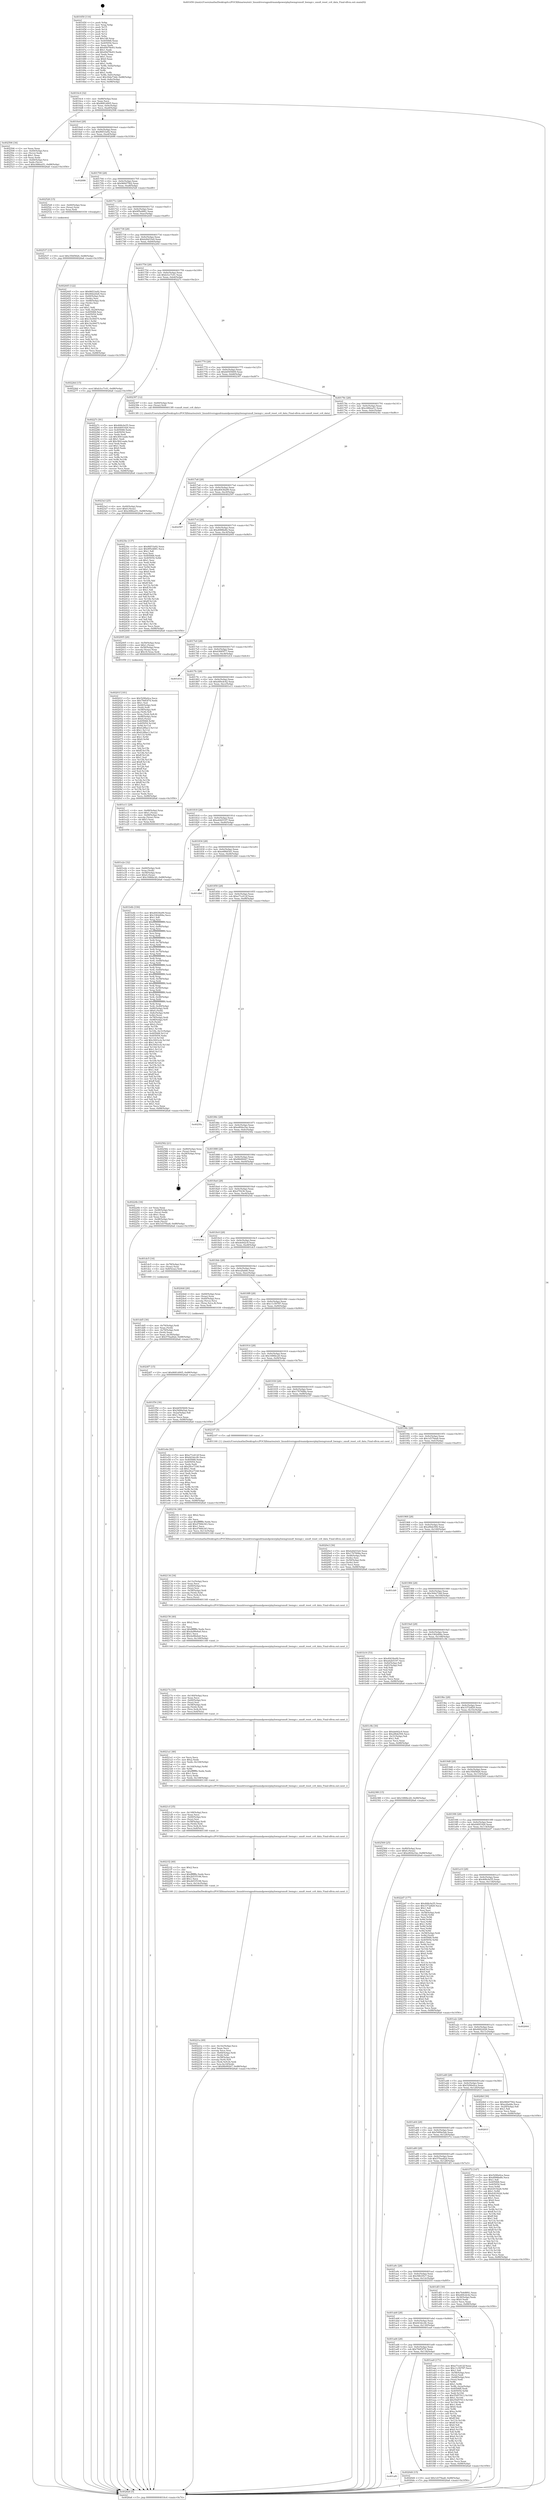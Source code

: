 digraph "0x401650" {
  label = "0x401650 (/mnt/c/Users/mathe/Desktop/tcc/POCII/binaries/extr_linuxdriversgpudrmamdpowerplayhwmgrsmu8_hwmgr.c_smu8_reset_cc6_data_Final-ollvm.out::main(0))"
  labelloc = "t"
  node[shape=record]

  Entry [label="",width=0.3,height=0.3,shape=circle,fillcolor=black,style=filled]
  "0x4016c4" [label="{
     0x4016c4 [32]\l
     | [instrs]\l
     &nbsp;&nbsp;0x4016c4 \<+6\>: mov -0x88(%rbp),%eax\l
     &nbsp;&nbsp;0x4016ca \<+2\>: mov %eax,%ecx\l
     &nbsp;&nbsp;0x4016cc \<+6\>: sub $0x8681d005,%ecx\l
     &nbsp;&nbsp;0x4016d2 \<+6\>: mov %eax,-0x9c(%rbp)\l
     &nbsp;&nbsp;0x4016d8 \<+6\>: mov %ecx,-0xa0(%rbp)\l
     &nbsp;&nbsp;0x4016de \<+6\>: je 0000000000402506 \<main+0xeb6\>\l
  }"]
  "0x402506" [label="{
     0x402506 [34]\l
     | [instrs]\l
     &nbsp;&nbsp;0x402506 \<+2\>: xor %eax,%eax\l
     &nbsp;&nbsp;0x402508 \<+4\>: mov -0x40(%rbp),%rcx\l
     &nbsp;&nbsp;0x40250c \<+2\>: mov (%rcx),%edx\l
     &nbsp;&nbsp;0x40250e \<+3\>: sub $0x1,%eax\l
     &nbsp;&nbsp;0x402511 \<+2\>: sub %eax,%edx\l
     &nbsp;&nbsp;0x402513 \<+4\>: mov -0x40(%rbp),%rcx\l
     &nbsp;&nbsp;0x402517 \<+2\>: mov %edx,(%rcx)\l
     &nbsp;&nbsp;0x402519 \<+10\>: movl $0xc686ea51,-0x88(%rbp)\l
     &nbsp;&nbsp;0x402523 \<+5\>: jmp 00000000004026a6 \<main+0x1056\>\l
  }"]
  "0x4016e4" [label="{
     0x4016e4 [28]\l
     | [instrs]\l
     &nbsp;&nbsp;0x4016e4 \<+5\>: jmp 00000000004016e9 \<main+0x99\>\l
     &nbsp;&nbsp;0x4016e9 \<+6\>: mov -0x9c(%rbp),%eax\l
     &nbsp;&nbsp;0x4016ef \<+5\>: sub $0x86f33a92,%eax\l
     &nbsp;&nbsp;0x4016f4 \<+6\>: mov %eax,-0xa4(%rbp)\l
     &nbsp;&nbsp;0x4016fa \<+6\>: je 0000000000402686 \<main+0x1036\>\l
  }"]
  Exit [label="",width=0.3,height=0.3,shape=circle,fillcolor=black,style=filled,peripheries=2]
  "0x402686" [label="{
     0x402686\l
  }", style=dashed]
  "0x401700" [label="{
     0x401700 [28]\l
     | [instrs]\l
     &nbsp;&nbsp;0x401700 \<+5\>: jmp 0000000000401705 \<main+0xb5\>\l
     &nbsp;&nbsp;0x401705 \<+6\>: mov -0x9c(%rbp),%eax\l
     &nbsp;&nbsp;0x40170b \<+5\>: sub $0x96647562,%eax\l
     &nbsp;&nbsp;0x401710 \<+6\>: mov %eax,-0xa8(%rbp)\l
     &nbsp;&nbsp;0x401716 \<+6\>: je 0000000000402528 \<main+0xed8\>\l
  }"]
  "0x402537" [label="{
     0x402537 [15]\l
     | [instrs]\l
     &nbsp;&nbsp;0x402537 \<+10\>: movl $0x35fd5826,-0x88(%rbp)\l
     &nbsp;&nbsp;0x402541 \<+5\>: jmp 00000000004026a6 \<main+0x1056\>\l
  }"]
  "0x402528" [label="{
     0x402528 [15]\l
     | [instrs]\l
     &nbsp;&nbsp;0x402528 \<+4\>: mov -0x60(%rbp),%rax\l
     &nbsp;&nbsp;0x40252c \<+3\>: mov (%rax),%rax\l
     &nbsp;&nbsp;0x40252f \<+3\>: mov %rax,%rdi\l
     &nbsp;&nbsp;0x402532 \<+5\>: call 0000000000401030 \<free@plt\>\l
     | [calls]\l
     &nbsp;&nbsp;0x401030 \{1\} (unknown)\l
  }"]
  "0x40171c" [label="{
     0x40171c [28]\l
     | [instrs]\l
     &nbsp;&nbsp;0x40171c \<+5\>: jmp 0000000000401721 \<main+0xd1\>\l
     &nbsp;&nbsp;0x401721 \<+6\>: mov -0x9c(%rbp),%eax\l
     &nbsp;&nbsp;0x401727 \<+5\>: sub $0x9f5e4881,%eax\l
     &nbsp;&nbsp;0x40172c \<+6\>: mov %eax,-0xac(%rbp)\l
     &nbsp;&nbsp;0x401732 \<+6\>: je 0000000000402445 \<main+0xdf5\>\l
  }"]
  "0x4024f7" [label="{
     0x4024f7 [15]\l
     | [instrs]\l
     &nbsp;&nbsp;0x4024f7 \<+10\>: movl $0x8681d005,-0x88(%rbp)\l
     &nbsp;&nbsp;0x402501 \<+5\>: jmp 00000000004026a6 \<main+0x1056\>\l
  }"]
  "0x402445" [label="{
     0x402445 [122]\l
     | [instrs]\l
     &nbsp;&nbsp;0x402445 \<+5\>: mov $0x86f33a92,%eax\l
     &nbsp;&nbsp;0x40244a \<+5\>: mov $0x4fd22426,%ecx\l
     &nbsp;&nbsp;0x40244f \<+4\>: mov -0x40(%rbp),%rdx\l
     &nbsp;&nbsp;0x402453 \<+2\>: mov (%rdx),%esi\l
     &nbsp;&nbsp;0x402455 \<+4\>: mov -0x68(%rbp),%rdx\l
     &nbsp;&nbsp;0x402459 \<+2\>: cmp (%rdx),%esi\l
     &nbsp;&nbsp;0x40245b \<+4\>: setl %dil\l
     &nbsp;&nbsp;0x40245f \<+4\>: and $0x1,%dil\l
     &nbsp;&nbsp;0x402463 \<+4\>: mov %dil,-0x29(%rbp)\l
     &nbsp;&nbsp;0x402467 \<+7\>: mov 0x405068,%esi\l
     &nbsp;&nbsp;0x40246e \<+8\>: mov 0x405054,%r8d\l
     &nbsp;&nbsp;0x402476 \<+3\>: mov %esi,%r9d\l
     &nbsp;&nbsp;0x402479 \<+7\>: sub $0x14c06475,%r9d\l
     &nbsp;&nbsp;0x402480 \<+4\>: sub $0x1,%r9d\l
     &nbsp;&nbsp;0x402484 \<+7\>: add $0x14c06475,%r9d\l
     &nbsp;&nbsp;0x40248b \<+4\>: imul %r9d,%esi\l
     &nbsp;&nbsp;0x40248f \<+3\>: and $0x1,%esi\l
     &nbsp;&nbsp;0x402492 \<+3\>: cmp $0x0,%esi\l
     &nbsp;&nbsp;0x402495 \<+4\>: sete %dil\l
     &nbsp;&nbsp;0x402499 \<+4\>: cmp $0xa,%r8d\l
     &nbsp;&nbsp;0x40249d \<+4\>: setl %r10b\l
     &nbsp;&nbsp;0x4024a1 \<+3\>: mov %dil,%r11b\l
     &nbsp;&nbsp;0x4024a4 \<+3\>: and %r10b,%r11b\l
     &nbsp;&nbsp;0x4024a7 \<+3\>: xor %r10b,%dil\l
     &nbsp;&nbsp;0x4024aa \<+3\>: or %dil,%r11b\l
     &nbsp;&nbsp;0x4024ad \<+4\>: test $0x1,%r11b\l
     &nbsp;&nbsp;0x4024b1 \<+3\>: cmovne %ecx,%eax\l
     &nbsp;&nbsp;0x4024b4 \<+6\>: mov %eax,-0x88(%rbp)\l
     &nbsp;&nbsp;0x4024ba \<+5\>: jmp 00000000004026a6 \<main+0x1056\>\l
  }"]
  "0x401738" [label="{
     0x401738 [28]\l
     | [instrs]\l
     &nbsp;&nbsp;0x401738 \<+5\>: jmp 000000000040173d \<main+0xed\>\l
     &nbsp;&nbsp;0x40173d \<+6\>: mov -0x9c(%rbp),%eax\l
     &nbsp;&nbsp;0x401743 \<+5\>: sub $0xb26d33e0,%eax\l
     &nbsp;&nbsp;0x401748 \<+6\>: mov %eax,-0xb0(%rbp)\l
     &nbsp;&nbsp;0x40174e \<+6\>: je 000000000040226d \<main+0xc1d\>\l
  }"]
  "0x4023a3" [label="{
     0x4023a3 [25]\l
     | [instrs]\l
     &nbsp;&nbsp;0x4023a3 \<+4\>: mov -0x40(%rbp),%rax\l
     &nbsp;&nbsp;0x4023a7 \<+6\>: movl $0x0,(%rax)\l
     &nbsp;&nbsp;0x4023ad \<+10\>: movl $0xc686ea51,-0x88(%rbp)\l
     &nbsp;&nbsp;0x4023b7 \<+5\>: jmp 00000000004026a6 \<main+0x1056\>\l
  }"]
  "0x40226d" [label="{
     0x40226d [15]\l
     | [instrs]\l
     &nbsp;&nbsp;0x40226d \<+10\>: movl $0xb3cc7c01,-0x88(%rbp)\l
     &nbsp;&nbsp;0x402277 \<+5\>: jmp 00000000004026a6 \<main+0x1056\>\l
  }"]
  "0x401754" [label="{
     0x401754 [28]\l
     | [instrs]\l
     &nbsp;&nbsp;0x401754 \<+5\>: jmp 0000000000401759 \<main+0x109\>\l
     &nbsp;&nbsp;0x401759 \<+6\>: mov -0x9c(%rbp),%eax\l
     &nbsp;&nbsp;0x40175f \<+5\>: sub $0xb3cc7c01,%eax\l
     &nbsp;&nbsp;0x401764 \<+6\>: mov %eax,-0xb4(%rbp)\l
     &nbsp;&nbsp;0x40176a \<+6\>: je 000000000040227c \<main+0xc2c\>\l
  }"]
  "0x40221a" [label="{
     0x40221a [49]\l
     | [instrs]\l
     &nbsp;&nbsp;0x40221a \<+6\>: mov -0x14c(%rbp),%ecx\l
     &nbsp;&nbsp;0x402220 \<+3\>: imul %eax,%ecx\l
     &nbsp;&nbsp;0x402223 \<+3\>: movslq %ecx,%rsi\l
     &nbsp;&nbsp;0x402226 \<+4\>: mov -0x60(%rbp),%rdi\l
     &nbsp;&nbsp;0x40222a \<+3\>: mov (%rdi),%rdi\l
     &nbsp;&nbsp;0x40222d \<+4\>: mov -0x58(%rbp),%r9\l
     &nbsp;&nbsp;0x402231 \<+3\>: movslq (%r9),%r9\l
     &nbsp;&nbsp;0x402234 \<+4\>: mov (%rdi,%r9,8),%rdi\l
     &nbsp;&nbsp;0x402238 \<+4\>: mov %rsi,0x10(%rdi)\l
     &nbsp;&nbsp;0x40223c \<+10\>: movl $0xf6b992b7,-0x88(%rbp)\l
     &nbsp;&nbsp;0x402246 \<+5\>: jmp 00000000004026a6 \<main+0x1056\>\l
  }"]
  "0x40227c" [label="{
     0x40227c [91]\l
     | [instrs]\l
     &nbsp;&nbsp;0x40227c \<+5\>: mov $0x468c0e55,%eax\l
     &nbsp;&nbsp;0x402281 \<+5\>: mov $0x440f1926,%ecx\l
     &nbsp;&nbsp;0x402286 \<+7\>: mov 0x405068,%edx\l
     &nbsp;&nbsp;0x40228d \<+7\>: mov 0x405054,%esi\l
     &nbsp;&nbsp;0x402294 \<+2\>: mov %edx,%edi\l
     &nbsp;&nbsp;0x402296 \<+6\>: sub $0x3641eade,%edi\l
     &nbsp;&nbsp;0x40229c \<+3\>: sub $0x1,%edi\l
     &nbsp;&nbsp;0x40229f \<+6\>: add $0x3641eade,%edi\l
     &nbsp;&nbsp;0x4022a5 \<+3\>: imul %edi,%edx\l
     &nbsp;&nbsp;0x4022a8 \<+3\>: and $0x1,%edx\l
     &nbsp;&nbsp;0x4022ab \<+3\>: cmp $0x0,%edx\l
     &nbsp;&nbsp;0x4022ae \<+4\>: sete %r8b\l
     &nbsp;&nbsp;0x4022b2 \<+3\>: cmp $0xa,%esi\l
     &nbsp;&nbsp;0x4022b5 \<+4\>: setl %r9b\l
     &nbsp;&nbsp;0x4022b9 \<+3\>: mov %r8b,%r10b\l
     &nbsp;&nbsp;0x4022bc \<+3\>: and %r9b,%r10b\l
     &nbsp;&nbsp;0x4022bf \<+3\>: xor %r9b,%r8b\l
     &nbsp;&nbsp;0x4022c2 \<+3\>: or %r8b,%r10b\l
     &nbsp;&nbsp;0x4022c5 \<+4\>: test $0x1,%r10b\l
     &nbsp;&nbsp;0x4022c9 \<+3\>: cmovne %ecx,%eax\l
     &nbsp;&nbsp;0x4022cc \<+6\>: mov %eax,-0x88(%rbp)\l
     &nbsp;&nbsp;0x4022d2 \<+5\>: jmp 00000000004026a6 \<main+0x1056\>\l
  }"]
  "0x401770" [label="{
     0x401770 [28]\l
     | [instrs]\l
     &nbsp;&nbsp;0x401770 \<+5\>: jmp 0000000000401775 \<main+0x125\>\l
     &nbsp;&nbsp;0x401775 \<+6\>: mov -0x9c(%rbp),%eax\l
     &nbsp;&nbsp;0x40177b \<+5\>: sub $0xb6505609,%eax\l
     &nbsp;&nbsp;0x401780 \<+6\>: mov %eax,-0xb8(%rbp)\l
     &nbsp;&nbsp;0x401786 \<+6\>: je 0000000000402397 \<main+0xd47\>\l
  }"]
  "0x4021f2" [label="{
     0x4021f2 [40]\l
     | [instrs]\l
     &nbsp;&nbsp;0x4021f2 \<+5\>: mov $0x2,%ecx\l
     &nbsp;&nbsp;0x4021f7 \<+1\>: cltd\l
     &nbsp;&nbsp;0x4021f8 \<+2\>: idiv %ecx\l
     &nbsp;&nbsp;0x4021fa \<+6\>: imul $0xfffffffe,%edx,%ecx\l
     &nbsp;&nbsp;0x402200 \<+6\>: sub $0x2b535106,%ecx\l
     &nbsp;&nbsp;0x402206 \<+3\>: add $0x1,%ecx\l
     &nbsp;&nbsp;0x402209 \<+6\>: add $0x2b535106,%ecx\l
     &nbsp;&nbsp;0x40220f \<+6\>: mov %ecx,-0x14c(%rbp)\l
     &nbsp;&nbsp;0x402215 \<+5\>: call 0000000000401160 \<next_i\>\l
     | [calls]\l
     &nbsp;&nbsp;0x401160 \{1\} (/mnt/c/Users/mathe/Desktop/tcc/POCII/binaries/extr_linuxdriversgpudrmamdpowerplayhwmgrsmu8_hwmgr.c_smu8_reset_cc6_data_Final-ollvm.out::next_i)\l
  }"]
  "0x402397" [label="{
     0x402397 [12]\l
     | [instrs]\l
     &nbsp;&nbsp;0x402397 \<+4\>: mov -0x60(%rbp),%rax\l
     &nbsp;&nbsp;0x40239b \<+3\>: mov (%rax),%rdi\l
     &nbsp;&nbsp;0x40239e \<+5\>: call 00000000004013f0 \<smu8_reset_cc6_data\>\l
     | [calls]\l
     &nbsp;&nbsp;0x4013f0 \{1\} (/mnt/c/Users/mathe/Desktop/tcc/POCII/binaries/extr_linuxdriversgpudrmamdpowerplayhwmgrsmu8_hwmgr.c_smu8_reset_cc6_data_Final-ollvm.out::smu8_reset_cc6_data)\l
  }"]
  "0x40178c" [label="{
     0x40178c [28]\l
     | [instrs]\l
     &nbsp;&nbsp;0x40178c \<+5\>: jmp 0000000000401791 \<main+0x141\>\l
     &nbsp;&nbsp;0x401791 \<+6\>: mov -0x9c(%rbp),%eax\l
     &nbsp;&nbsp;0x401797 \<+5\>: sub $0xc686ea51,%eax\l
     &nbsp;&nbsp;0x40179c \<+6\>: mov %eax,-0xbc(%rbp)\l
     &nbsp;&nbsp;0x4017a2 \<+6\>: je 00000000004023bc \<main+0xd6c\>\l
  }"]
  "0x4021cf" [label="{
     0x4021cf [35]\l
     | [instrs]\l
     &nbsp;&nbsp;0x4021cf \<+6\>: mov -0x148(%rbp),%ecx\l
     &nbsp;&nbsp;0x4021d5 \<+3\>: imul %eax,%ecx\l
     &nbsp;&nbsp;0x4021d8 \<+4\>: mov -0x60(%rbp),%rsi\l
     &nbsp;&nbsp;0x4021dc \<+3\>: mov (%rsi),%rsi\l
     &nbsp;&nbsp;0x4021df \<+4\>: mov -0x58(%rbp),%rdi\l
     &nbsp;&nbsp;0x4021e3 \<+3\>: movslq (%rdi),%rdi\l
     &nbsp;&nbsp;0x4021e6 \<+4\>: mov (%rsi,%rdi,8),%rsi\l
     &nbsp;&nbsp;0x4021ea \<+3\>: mov %ecx,0x8(%rsi)\l
     &nbsp;&nbsp;0x4021ed \<+5\>: call 0000000000401160 \<next_i\>\l
     | [calls]\l
     &nbsp;&nbsp;0x401160 \{1\} (/mnt/c/Users/mathe/Desktop/tcc/POCII/binaries/extr_linuxdriversgpudrmamdpowerplayhwmgrsmu8_hwmgr.c_smu8_reset_cc6_data_Final-ollvm.out::next_i)\l
  }"]
  "0x4023bc" [label="{
     0x4023bc [137]\l
     | [instrs]\l
     &nbsp;&nbsp;0x4023bc \<+5\>: mov $0x86f33a92,%eax\l
     &nbsp;&nbsp;0x4023c1 \<+5\>: mov $0x9f5e4881,%ecx\l
     &nbsp;&nbsp;0x4023c6 \<+2\>: mov $0x1,%dl\l
     &nbsp;&nbsp;0x4023c8 \<+2\>: xor %esi,%esi\l
     &nbsp;&nbsp;0x4023ca \<+7\>: mov 0x405068,%edi\l
     &nbsp;&nbsp;0x4023d1 \<+8\>: mov 0x405054,%r8d\l
     &nbsp;&nbsp;0x4023d9 \<+3\>: sub $0x1,%esi\l
     &nbsp;&nbsp;0x4023dc \<+3\>: mov %edi,%r9d\l
     &nbsp;&nbsp;0x4023df \<+3\>: add %esi,%r9d\l
     &nbsp;&nbsp;0x4023e2 \<+4\>: imul %r9d,%edi\l
     &nbsp;&nbsp;0x4023e6 \<+3\>: and $0x1,%edi\l
     &nbsp;&nbsp;0x4023e9 \<+3\>: cmp $0x0,%edi\l
     &nbsp;&nbsp;0x4023ec \<+4\>: sete %r10b\l
     &nbsp;&nbsp;0x4023f0 \<+4\>: cmp $0xa,%r8d\l
     &nbsp;&nbsp;0x4023f4 \<+4\>: setl %r11b\l
     &nbsp;&nbsp;0x4023f8 \<+3\>: mov %r10b,%bl\l
     &nbsp;&nbsp;0x4023fb \<+3\>: xor $0xff,%bl\l
     &nbsp;&nbsp;0x4023fe \<+3\>: mov %r11b,%r14b\l
     &nbsp;&nbsp;0x402401 \<+4\>: xor $0xff,%r14b\l
     &nbsp;&nbsp;0x402405 \<+3\>: xor $0x1,%dl\l
     &nbsp;&nbsp;0x402408 \<+3\>: mov %bl,%r15b\l
     &nbsp;&nbsp;0x40240b \<+4\>: and $0xff,%r15b\l
     &nbsp;&nbsp;0x40240f \<+3\>: and %dl,%r10b\l
     &nbsp;&nbsp;0x402412 \<+3\>: mov %r14b,%r12b\l
     &nbsp;&nbsp;0x402415 \<+4\>: and $0xff,%r12b\l
     &nbsp;&nbsp;0x402419 \<+3\>: and %dl,%r11b\l
     &nbsp;&nbsp;0x40241c \<+3\>: or %r10b,%r15b\l
     &nbsp;&nbsp;0x40241f \<+3\>: or %r11b,%r12b\l
     &nbsp;&nbsp;0x402422 \<+3\>: xor %r12b,%r15b\l
     &nbsp;&nbsp;0x402425 \<+3\>: or %r14b,%bl\l
     &nbsp;&nbsp;0x402428 \<+3\>: xor $0xff,%bl\l
     &nbsp;&nbsp;0x40242b \<+3\>: or $0x1,%dl\l
     &nbsp;&nbsp;0x40242e \<+2\>: and %dl,%bl\l
     &nbsp;&nbsp;0x402430 \<+3\>: or %bl,%r15b\l
     &nbsp;&nbsp;0x402433 \<+4\>: test $0x1,%r15b\l
     &nbsp;&nbsp;0x402437 \<+3\>: cmovne %ecx,%eax\l
     &nbsp;&nbsp;0x40243a \<+6\>: mov %eax,-0x88(%rbp)\l
     &nbsp;&nbsp;0x402440 \<+5\>: jmp 00000000004026a6 \<main+0x1056\>\l
  }"]
  "0x4017a8" [label="{
     0x4017a8 [28]\l
     | [instrs]\l
     &nbsp;&nbsp;0x4017a8 \<+5\>: jmp 00000000004017ad \<main+0x15d\>\l
     &nbsp;&nbsp;0x4017ad \<+6\>: mov -0x9c(%rbp),%eax\l
     &nbsp;&nbsp;0x4017b3 \<+5\>: sub $0xd0436a99,%eax\l
     &nbsp;&nbsp;0x4017b8 \<+6\>: mov %eax,-0xc0(%rbp)\l
     &nbsp;&nbsp;0x4017be \<+6\>: je 0000000000402597 \<main+0xf47\>\l
  }"]
  "0x4021a1" [label="{
     0x4021a1 [46]\l
     | [instrs]\l
     &nbsp;&nbsp;0x4021a1 \<+2\>: xor %ecx,%ecx\l
     &nbsp;&nbsp;0x4021a3 \<+5\>: mov $0x2,%edx\l
     &nbsp;&nbsp;0x4021a8 \<+6\>: mov %edx,-0x144(%rbp)\l
     &nbsp;&nbsp;0x4021ae \<+1\>: cltd\l
     &nbsp;&nbsp;0x4021af \<+7\>: mov -0x144(%rbp),%r8d\l
     &nbsp;&nbsp;0x4021b6 \<+3\>: idiv %r8d\l
     &nbsp;&nbsp;0x4021b9 \<+6\>: imul $0xfffffffe,%edx,%edx\l
     &nbsp;&nbsp;0x4021bf \<+3\>: sub $0x1,%ecx\l
     &nbsp;&nbsp;0x4021c2 \<+2\>: sub %ecx,%edx\l
     &nbsp;&nbsp;0x4021c4 \<+6\>: mov %edx,-0x148(%rbp)\l
     &nbsp;&nbsp;0x4021ca \<+5\>: call 0000000000401160 \<next_i\>\l
     | [calls]\l
     &nbsp;&nbsp;0x401160 \{1\} (/mnt/c/Users/mathe/Desktop/tcc/POCII/binaries/extr_linuxdriversgpudrmamdpowerplayhwmgrsmu8_hwmgr.c_smu8_reset_cc6_data_Final-ollvm.out::next_i)\l
  }"]
  "0x402597" [label="{
     0x402597\l
  }", style=dashed]
  "0x4017c4" [label="{
     0x4017c4 [28]\l
     | [instrs]\l
     &nbsp;&nbsp;0x4017c4 \<+5\>: jmp 00000000004017c9 \<main+0x179\>\l
     &nbsp;&nbsp;0x4017c9 \<+6\>: mov -0x9c(%rbp),%eax\l
     &nbsp;&nbsp;0x4017cf \<+5\>: sub $0xd088bdfe,%eax\l
     &nbsp;&nbsp;0x4017d4 \<+6\>: mov %eax,-0xc4(%rbp)\l
     &nbsp;&nbsp;0x4017da \<+6\>: je 0000000000402005 \<main+0x9b5\>\l
  }"]
  "0x40217e" [label="{
     0x40217e [35]\l
     | [instrs]\l
     &nbsp;&nbsp;0x40217e \<+6\>: mov -0x140(%rbp),%ecx\l
     &nbsp;&nbsp;0x402184 \<+3\>: imul %eax,%ecx\l
     &nbsp;&nbsp;0x402187 \<+4\>: mov -0x60(%rbp),%rsi\l
     &nbsp;&nbsp;0x40218b \<+3\>: mov (%rsi),%rsi\l
     &nbsp;&nbsp;0x40218e \<+4\>: mov -0x58(%rbp),%rdi\l
     &nbsp;&nbsp;0x402192 \<+3\>: movslq (%rdi),%rdi\l
     &nbsp;&nbsp;0x402195 \<+4\>: mov (%rsi,%rdi,8),%rsi\l
     &nbsp;&nbsp;0x402199 \<+3\>: mov %ecx,0x4(%rsi)\l
     &nbsp;&nbsp;0x40219c \<+5\>: call 0000000000401160 \<next_i\>\l
     | [calls]\l
     &nbsp;&nbsp;0x401160 \{1\} (/mnt/c/Users/mathe/Desktop/tcc/POCII/binaries/extr_linuxdriversgpudrmamdpowerplayhwmgrsmu8_hwmgr.c_smu8_reset_cc6_data_Final-ollvm.out::next_i)\l
  }"]
  "0x402005" [label="{
     0x402005 [26]\l
     | [instrs]\l
     &nbsp;&nbsp;0x402005 \<+4\>: mov -0x50(%rbp),%rax\l
     &nbsp;&nbsp;0x402009 \<+6\>: movl $0x1,(%rax)\l
     &nbsp;&nbsp;0x40200f \<+4\>: mov -0x50(%rbp),%rax\l
     &nbsp;&nbsp;0x402013 \<+3\>: movslq (%rax),%rax\l
     &nbsp;&nbsp;0x402016 \<+4\>: imul $0x18,%rax,%rdi\l
     &nbsp;&nbsp;0x40201a \<+5\>: call 0000000000401050 \<malloc@plt\>\l
     | [calls]\l
     &nbsp;&nbsp;0x401050 \{1\} (unknown)\l
  }"]
  "0x4017e0" [label="{
     0x4017e0 [28]\l
     | [instrs]\l
     &nbsp;&nbsp;0x4017e0 \<+5\>: jmp 00000000004017e5 \<main+0x195\>\l
     &nbsp;&nbsp;0x4017e5 \<+6\>: mov -0x9c(%rbp),%eax\l
     &nbsp;&nbsp;0x4017eb \<+5\>: sub $0xd3685f77,%eax\l
     &nbsp;&nbsp;0x4017f0 \<+6\>: mov %eax,-0xc8(%rbp)\l
     &nbsp;&nbsp;0x4017f6 \<+6\>: je 0000000000401d14 \<main+0x6c4\>\l
  }"]
  "0x402156" [label="{
     0x402156 [40]\l
     | [instrs]\l
     &nbsp;&nbsp;0x402156 \<+5\>: mov $0x2,%ecx\l
     &nbsp;&nbsp;0x40215b \<+1\>: cltd\l
     &nbsp;&nbsp;0x40215c \<+2\>: idiv %ecx\l
     &nbsp;&nbsp;0x40215e \<+6\>: imul $0xfffffffe,%edx,%ecx\l
     &nbsp;&nbsp;0x402164 \<+6\>: add $0x4a98e6a0,%ecx\l
     &nbsp;&nbsp;0x40216a \<+3\>: add $0x1,%ecx\l
     &nbsp;&nbsp;0x40216d \<+6\>: sub $0x4a98e6a0,%ecx\l
     &nbsp;&nbsp;0x402173 \<+6\>: mov %ecx,-0x140(%rbp)\l
     &nbsp;&nbsp;0x402179 \<+5\>: call 0000000000401160 \<next_i\>\l
     | [calls]\l
     &nbsp;&nbsp;0x401160 \{1\} (/mnt/c/Users/mathe/Desktop/tcc/POCII/binaries/extr_linuxdriversgpudrmamdpowerplayhwmgrsmu8_hwmgr.c_smu8_reset_cc6_data_Final-ollvm.out::next_i)\l
  }"]
  "0x401d14" [label="{
     0x401d14\l
  }", style=dashed]
  "0x4017fc" [label="{
     0x4017fc [28]\l
     | [instrs]\l
     &nbsp;&nbsp;0x4017fc \<+5\>: jmp 0000000000401801 \<main+0x1b1\>\l
     &nbsp;&nbsp;0x401801 \<+6\>: mov -0x9c(%rbp),%eax\l
     &nbsp;&nbsp;0x401807 \<+5\>: sub $0xd49cdc42,%eax\l
     &nbsp;&nbsp;0x40180c \<+6\>: mov %eax,-0xcc(%rbp)\l
     &nbsp;&nbsp;0x401812 \<+6\>: je 0000000000401e11 \<main+0x7c1\>\l
  }"]
  "0x402134" [label="{
     0x402134 [34]\l
     | [instrs]\l
     &nbsp;&nbsp;0x402134 \<+6\>: mov -0x13c(%rbp),%ecx\l
     &nbsp;&nbsp;0x40213a \<+3\>: imul %eax,%ecx\l
     &nbsp;&nbsp;0x40213d \<+4\>: mov -0x60(%rbp),%rsi\l
     &nbsp;&nbsp;0x402141 \<+3\>: mov (%rsi),%rsi\l
     &nbsp;&nbsp;0x402144 \<+4\>: mov -0x58(%rbp),%rdi\l
     &nbsp;&nbsp;0x402148 \<+3\>: movslq (%rdi),%rdi\l
     &nbsp;&nbsp;0x40214b \<+4\>: mov (%rsi,%rdi,8),%rsi\l
     &nbsp;&nbsp;0x40214f \<+2\>: mov %ecx,(%rsi)\l
     &nbsp;&nbsp;0x402151 \<+5\>: call 0000000000401160 \<next_i\>\l
     | [calls]\l
     &nbsp;&nbsp;0x401160 \{1\} (/mnt/c/Users/mathe/Desktop/tcc/POCII/binaries/extr_linuxdriversgpudrmamdpowerplayhwmgrsmu8_hwmgr.c_smu8_reset_cc6_data_Final-ollvm.out::next_i)\l
  }"]
  "0x401e11" [label="{
     0x401e11 [29]\l
     | [instrs]\l
     &nbsp;&nbsp;0x401e11 \<+4\>: mov -0x68(%rbp),%rax\l
     &nbsp;&nbsp;0x401e15 \<+6\>: movl $0x1,(%rax)\l
     &nbsp;&nbsp;0x401e1b \<+4\>: mov -0x68(%rbp),%rax\l
     &nbsp;&nbsp;0x401e1f \<+3\>: movslq (%rax),%rax\l
     &nbsp;&nbsp;0x401e22 \<+4\>: shl $0x3,%rax\l
     &nbsp;&nbsp;0x401e26 \<+3\>: mov %rax,%rdi\l
     &nbsp;&nbsp;0x401e29 \<+5\>: call 0000000000401050 \<malloc@plt\>\l
     | [calls]\l
     &nbsp;&nbsp;0x401050 \{1\} (unknown)\l
  }"]
  "0x401818" [label="{
     0x401818 [28]\l
     | [instrs]\l
     &nbsp;&nbsp;0x401818 \<+5\>: jmp 000000000040181d \<main+0x1cd\>\l
     &nbsp;&nbsp;0x40181d \<+6\>: mov -0x9c(%rbp),%eax\l
     &nbsp;&nbsp;0x401823 \<+5\>: sub $0xe62b5197,%eax\l
     &nbsp;&nbsp;0x401828 \<+6\>: mov %eax,-0xd0(%rbp)\l
     &nbsp;&nbsp;0x40182e \<+6\>: je 0000000000401b4b \<main+0x4fb\>\l
  }"]
  "0x40210c" [label="{
     0x40210c [40]\l
     | [instrs]\l
     &nbsp;&nbsp;0x40210c \<+5\>: mov $0x2,%ecx\l
     &nbsp;&nbsp;0x402111 \<+1\>: cltd\l
     &nbsp;&nbsp;0x402112 \<+2\>: idiv %ecx\l
     &nbsp;&nbsp;0x402114 \<+6\>: imul $0xfffffffe,%edx,%ecx\l
     &nbsp;&nbsp;0x40211a \<+6\>: add $0x4766b343,%ecx\l
     &nbsp;&nbsp;0x402120 \<+3\>: add $0x1,%ecx\l
     &nbsp;&nbsp;0x402123 \<+6\>: sub $0x4766b343,%ecx\l
     &nbsp;&nbsp;0x402129 \<+6\>: mov %ecx,-0x13c(%rbp)\l
     &nbsp;&nbsp;0x40212f \<+5\>: call 0000000000401160 \<next_i\>\l
     | [calls]\l
     &nbsp;&nbsp;0x401160 \{1\} (/mnt/c/Users/mathe/Desktop/tcc/POCII/binaries/extr_linuxdriversgpudrmamdpowerplayhwmgrsmu8_hwmgr.c_smu8_reset_cc6_data_Final-ollvm.out::next_i)\l
  }"]
  "0x401b4b" [label="{
     0x401b4b [336]\l
     | [instrs]\l
     &nbsp;&nbsp;0x401b4b \<+5\>: mov $0xd0436a99,%eax\l
     &nbsp;&nbsp;0x401b50 \<+5\>: mov $0x3362d94a,%ecx\l
     &nbsp;&nbsp;0x401b55 \<+2\>: mov $0x1,%dl\l
     &nbsp;&nbsp;0x401b57 \<+3\>: mov %rsp,%rsi\l
     &nbsp;&nbsp;0x401b5a \<+4\>: add $0xfffffffffffffff0,%rsi\l
     &nbsp;&nbsp;0x401b5e \<+3\>: mov %rsi,%rsp\l
     &nbsp;&nbsp;0x401b61 \<+4\>: mov %rsi,-0x80(%rbp)\l
     &nbsp;&nbsp;0x401b65 \<+3\>: mov %rsp,%rsi\l
     &nbsp;&nbsp;0x401b68 \<+4\>: add $0xfffffffffffffff0,%rsi\l
     &nbsp;&nbsp;0x401b6c \<+3\>: mov %rsi,%rsp\l
     &nbsp;&nbsp;0x401b6f \<+3\>: mov %rsp,%rdi\l
     &nbsp;&nbsp;0x401b72 \<+4\>: add $0xfffffffffffffff0,%rdi\l
     &nbsp;&nbsp;0x401b76 \<+3\>: mov %rdi,%rsp\l
     &nbsp;&nbsp;0x401b79 \<+4\>: mov %rdi,-0x78(%rbp)\l
     &nbsp;&nbsp;0x401b7d \<+3\>: mov %rsp,%rdi\l
     &nbsp;&nbsp;0x401b80 \<+4\>: add $0xfffffffffffffff0,%rdi\l
     &nbsp;&nbsp;0x401b84 \<+3\>: mov %rdi,%rsp\l
     &nbsp;&nbsp;0x401b87 \<+4\>: mov %rdi,-0x70(%rbp)\l
     &nbsp;&nbsp;0x401b8b \<+3\>: mov %rsp,%rdi\l
     &nbsp;&nbsp;0x401b8e \<+4\>: add $0xfffffffffffffff0,%rdi\l
     &nbsp;&nbsp;0x401b92 \<+3\>: mov %rdi,%rsp\l
     &nbsp;&nbsp;0x401b95 \<+4\>: mov %rdi,-0x68(%rbp)\l
     &nbsp;&nbsp;0x401b99 \<+3\>: mov %rsp,%rdi\l
     &nbsp;&nbsp;0x401b9c \<+4\>: add $0xfffffffffffffff0,%rdi\l
     &nbsp;&nbsp;0x401ba0 \<+3\>: mov %rdi,%rsp\l
     &nbsp;&nbsp;0x401ba3 \<+4\>: mov %rdi,-0x60(%rbp)\l
     &nbsp;&nbsp;0x401ba7 \<+3\>: mov %rsp,%rdi\l
     &nbsp;&nbsp;0x401baa \<+4\>: add $0xfffffffffffffff0,%rdi\l
     &nbsp;&nbsp;0x401bae \<+3\>: mov %rdi,%rsp\l
     &nbsp;&nbsp;0x401bb1 \<+4\>: mov %rdi,-0x58(%rbp)\l
     &nbsp;&nbsp;0x401bb5 \<+3\>: mov %rsp,%rdi\l
     &nbsp;&nbsp;0x401bb8 \<+4\>: add $0xfffffffffffffff0,%rdi\l
     &nbsp;&nbsp;0x401bbc \<+3\>: mov %rdi,%rsp\l
     &nbsp;&nbsp;0x401bbf \<+4\>: mov %rdi,-0x50(%rbp)\l
     &nbsp;&nbsp;0x401bc3 \<+3\>: mov %rsp,%rdi\l
     &nbsp;&nbsp;0x401bc6 \<+4\>: add $0xfffffffffffffff0,%rdi\l
     &nbsp;&nbsp;0x401bca \<+3\>: mov %rdi,%rsp\l
     &nbsp;&nbsp;0x401bcd \<+4\>: mov %rdi,-0x48(%rbp)\l
     &nbsp;&nbsp;0x401bd1 \<+3\>: mov %rsp,%rdi\l
     &nbsp;&nbsp;0x401bd4 \<+4\>: add $0xfffffffffffffff0,%rdi\l
     &nbsp;&nbsp;0x401bd8 \<+3\>: mov %rdi,%rsp\l
     &nbsp;&nbsp;0x401bdb \<+4\>: mov %rdi,-0x40(%rbp)\l
     &nbsp;&nbsp;0x401bdf \<+4\>: mov -0x80(%rbp),%rdi\l
     &nbsp;&nbsp;0x401be3 \<+6\>: movl $0x0,(%rdi)\l
     &nbsp;&nbsp;0x401be9 \<+7\>: mov -0x8c(%rbp),%r8d\l
     &nbsp;&nbsp;0x401bf0 \<+3\>: mov %r8d,(%rsi)\l
     &nbsp;&nbsp;0x401bf3 \<+4\>: mov -0x78(%rbp),%rdi\l
     &nbsp;&nbsp;0x401bf7 \<+7\>: mov -0x98(%rbp),%r9\l
     &nbsp;&nbsp;0x401bfe \<+3\>: mov %r9,(%rdi)\l
     &nbsp;&nbsp;0x401c01 \<+3\>: cmpl $0x2,(%rsi)\l
     &nbsp;&nbsp;0x401c04 \<+4\>: setne %r10b\l
     &nbsp;&nbsp;0x401c08 \<+4\>: and $0x1,%r10b\l
     &nbsp;&nbsp;0x401c0c \<+4\>: mov %r10b,-0x31(%rbp)\l
     &nbsp;&nbsp;0x401c10 \<+8\>: mov 0x405068,%r11d\l
     &nbsp;&nbsp;0x401c18 \<+7\>: mov 0x405054,%ebx\l
     &nbsp;&nbsp;0x401c1f \<+3\>: mov %r11d,%r14d\l
     &nbsp;&nbsp;0x401c22 \<+7\>: add $0x3043ccb,%r14d\l
     &nbsp;&nbsp;0x401c29 \<+4\>: sub $0x1,%r14d\l
     &nbsp;&nbsp;0x401c2d \<+7\>: sub $0x3043ccb,%r14d\l
     &nbsp;&nbsp;0x401c34 \<+4\>: imul %r14d,%r11d\l
     &nbsp;&nbsp;0x401c38 \<+4\>: and $0x1,%r11d\l
     &nbsp;&nbsp;0x401c3c \<+4\>: cmp $0x0,%r11d\l
     &nbsp;&nbsp;0x401c40 \<+4\>: sete %r10b\l
     &nbsp;&nbsp;0x401c44 \<+3\>: cmp $0xa,%ebx\l
     &nbsp;&nbsp;0x401c47 \<+4\>: setl %r15b\l
     &nbsp;&nbsp;0x401c4b \<+3\>: mov %r10b,%r12b\l
     &nbsp;&nbsp;0x401c4e \<+4\>: xor $0xff,%r12b\l
     &nbsp;&nbsp;0x401c52 \<+3\>: mov %r15b,%r13b\l
     &nbsp;&nbsp;0x401c55 \<+4\>: xor $0xff,%r13b\l
     &nbsp;&nbsp;0x401c59 \<+3\>: xor $0x1,%dl\l
     &nbsp;&nbsp;0x401c5c \<+3\>: mov %r12b,%sil\l
     &nbsp;&nbsp;0x401c5f \<+4\>: and $0xff,%sil\l
     &nbsp;&nbsp;0x401c63 \<+3\>: and %dl,%r10b\l
     &nbsp;&nbsp;0x401c66 \<+3\>: mov %r13b,%dil\l
     &nbsp;&nbsp;0x401c69 \<+4\>: and $0xff,%dil\l
     &nbsp;&nbsp;0x401c6d \<+3\>: and %dl,%r15b\l
     &nbsp;&nbsp;0x401c70 \<+3\>: or %r10b,%sil\l
     &nbsp;&nbsp;0x401c73 \<+3\>: or %r15b,%dil\l
     &nbsp;&nbsp;0x401c76 \<+3\>: xor %dil,%sil\l
     &nbsp;&nbsp;0x401c79 \<+3\>: or %r13b,%r12b\l
     &nbsp;&nbsp;0x401c7c \<+4\>: xor $0xff,%r12b\l
     &nbsp;&nbsp;0x401c80 \<+3\>: or $0x1,%dl\l
     &nbsp;&nbsp;0x401c83 \<+3\>: and %dl,%r12b\l
     &nbsp;&nbsp;0x401c86 \<+3\>: or %r12b,%sil\l
     &nbsp;&nbsp;0x401c89 \<+4\>: test $0x1,%sil\l
     &nbsp;&nbsp;0x401c8d \<+3\>: cmovne %ecx,%eax\l
     &nbsp;&nbsp;0x401c90 \<+6\>: mov %eax,-0x88(%rbp)\l
     &nbsp;&nbsp;0x401c96 \<+5\>: jmp 00000000004026a6 \<main+0x1056\>\l
  }"]
  "0x401834" [label="{
     0x401834 [28]\l
     | [instrs]\l
     &nbsp;&nbsp;0x401834 \<+5\>: jmp 0000000000401839 \<main+0x1e9\>\l
     &nbsp;&nbsp;0x401839 \<+6\>: mov -0x9c(%rbp),%eax\l
     &nbsp;&nbsp;0x40183f \<+5\>: sub $0xe686d3d1,%eax\l
     &nbsp;&nbsp;0x401844 \<+6\>: mov %eax,-0xd4(%rbp)\l
     &nbsp;&nbsp;0x40184a \<+6\>: je 0000000000401db6 \<main+0x766\>\l
  }"]
  "0x401af0" [label="{
     0x401af0\l
  }", style=dashed]
  "0x401db6" [label="{
     0x401db6\l
  }", style=dashed]
  "0x401850" [label="{
     0x401850 [28]\l
     | [instrs]\l
     &nbsp;&nbsp;0x401850 \<+5\>: jmp 0000000000401855 \<main+0x205\>\l
     &nbsp;&nbsp;0x401855 \<+6\>: mov -0x9c(%rbp),%eax\l
     &nbsp;&nbsp;0x40185b \<+5\>: sub $0xe71e412f,%eax\l
     &nbsp;&nbsp;0x401860 \<+6\>: mov %eax,-0xd8(%rbp)\l
     &nbsp;&nbsp;0x401866 \<+6\>: je 00000000004025fa \<main+0xfaa\>\l
  }"]
  "0x4020d4" [label="{
     0x4020d4 [15]\l
     | [instrs]\l
     &nbsp;&nbsp;0x4020d4 \<+10\>: movl $0x1d379aa8,-0x88(%rbp)\l
     &nbsp;&nbsp;0x4020de \<+5\>: jmp 00000000004026a6 \<main+0x1056\>\l
  }"]
  "0x4025fa" [label="{
     0x4025fa\l
  }", style=dashed]
  "0x40186c" [label="{
     0x40186c [28]\l
     | [instrs]\l
     &nbsp;&nbsp;0x40186c \<+5\>: jmp 0000000000401871 \<main+0x221\>\l
     &nbsp;&nbsp;0x401871 \<+6\>: mov -0x9c(%rbp),%eax\l
     &nbsp;&nbsp;0x401877 \<+5\>: sub $0xe804a1be,%eax\l
     &nbsp;&nbsp;0x40187c \<+6\>: mov %eax,-0xdc(%rbp)\l
     &nbsp;&nbsp;0x401882 \<+6\>: je 0000000000402582 \<main+0xf32\>\l
  }"]
  "0x40201f" [label="{
     0x40201f [181]\l
     | [instrs]\l
     &nbsp;&nbsp;0x40201f \<+5\>: mov $0x5290e0ca,%ecx\l
     &nbsp;&nbsp;0x402024 \<+5\>: mov $0x79df3f74,%edx\l
     &nbsp;&nbsp;0x402029 \<+3\>: mov $0x1,%sil\l
     &nbsp;&nbsp;0x40202c \<+4\>: mov -0x60(%rbp),%rdi\l
     &nbsp;&nbsp;0x402030 \<+3\>: mov (%rdi),%rdi\l
     &nbsp;&nbsp;0x402033 \<+4\>: mov -0x58(%rbp),%r8\l
     &nbsp;&nbsp;0x402037 \<+3\>: movslq (%r8),%r8\l
     &nbsp;&nbsp;0x40203a \<+4\>: mov %rax,(%rdi,%r8,8)\l
     &nbsp;&nbsp;0x40203e \<+4\>: mov -0x48(%rbp),%rax\l
     &nbsp;&nbsp;0x402042 \<+6\>: movl $0x0,(%rax)\l
     &nbsp;&nbsp;0x402048 \<+8\>: mov 0x405068,%r9d\l
     &nbsp;&nbsp;0x402050 \<+8\>: mov 0x405054,%r10d\l
     &nbsp;&nbsp;0x402058 \<+3\>: mov %r9d,%r11d\l
     &nbsp;&nbsp;0x40205b \<+7\>: add $0xfc2f8ac3,%r11d\l
     &nbsp;&nbsp;0x402062 \<+4\>: sub $0x1,%r11d\l
     &nbsp;&nbsp;0x402066 \<+7\>: sub $0xfc2f8ac3,%r11d\l
     &nbsp;&nbsp;0x40206d \<+4\>: imul %r11d,%r9d\l
     &nbsp;&nbsp;0x402071 \<+4\>: and $0x1,%r9d\l
     &nbsp;&nbsp;0x402075 \<+4\>: cmp $0x0,%r9d\l
     &nbsp;&nbsp;0x402079 \<+3\>: sete %bl\l
     &nbsp;&nbsp;0x40207c \<+4\>: cmp $0xa,%r10d\l
     &nbsp;&nbsp;0x402080 \<+4\>: setl %r14b\l
     &nbsp;&nbsp;0x402084 \<+3\>: mov %bl,%r15b\l
     &nbsp;&nbsp;0x402087 \<+4\>: xor $0xff,%r15b\l
     &nbsp;&nbsp;0x40208b \<+3\>: mov %r14b,%r12b\l
     &nbsp;&nbsp;0x40208e \<+4\>: xor $0xff,%r12b\l
     &nbsp;&nbsp;0x402092 \<+4\>: xor $0x1,%sil\l
     &nbsp;&nbsp;0x402096 \<+3\>: mov %r15b,%r13b\l
     &nbsp;&nbsp;0x402099 \<+4\>: and $0xff,%r13b\l
     &nbsp;&nbsp;0x40209d \<+3\>: and %sil,%bl\l
     &nbsp;&nbsp;0x4020a0 \<+3\>: mov %r12b,%al\l
     &nbsp;&nbsp;0x4020a3 \<+2\>: and $0xff,%al\l
     &nbsp;&nbsp;0x4020a5 \<+3\>: and %sil,%r14b\l
     &nbsp;&nbsp;0x4020a8 \<+3\>: or %bl,%r13b\l
     &nbsp;&nbsp;0x4020ab \<+3\>: or %r14b,%al\l
     &nbsp;&nbsp;0x4020ae \<+3\>: xor %al,%r13b\l
     &nbsp;&nbsp;0x4020b1 \<+3\>: or %r12b,%r15b\l
     &nbsp;&nbsp;0x4020b4 \<+4\>: xor $0xff,%r15b\l
     &nbsp;&nbsp;0x4020b8 \<+4\>: or $0x1,%sil\l
     &nbsp;&nbsp;0x4020bc \<+3\>: and %sil,%r15b\l
     &nbsp;&nbsp;0x4020bf \<+3\>: or %r15b,%r13b\l
     &nbsp;&nbsp;0x4020c2 \<+4\>: test $0x1,%r13b\l
     &nbsp;&nbsp;0x4020c6 \<+3\>: cmovne %edx,%ecx\l
     &nbsp;&nbsp;0x4020c9 \<+6\>: mov %ecx,-0x88(%rbp)\l
     &nbsp;&nbsp;0x4020cf \<+5\>: jmp 00000000004026a6 \<main+0x1056\>\l
  }"]
  "0x402582" [label="{
     0x402582 [21]\l
     | [instrs]\l
     &nbsp;&nbsp;0x402582 \<+4\>: mov -0x80(%rbp),%rax\l
     &nbsp;&nbsp;0x402586 \<+2\>: mov (%rax),%eax\l
     &nbsp;&nbsp;0x402588 \<+4\>: lea -0x28(%rbp),%rsp\l
     &nbsp;&nbsp;0x40258c \<+1\>: pop %rbx\l
     &nbsp;&nbsp;0x40258d \<+2\>: pop %r12\l
     &nbsp;&nbsp;0x40258f \<+2\>: pop %r13\l
     &nbsp;&nbsp;0x402591 \<+2\>: pop %r14\l
     &nbsp;&nbsp;0x402593 \<+2\>: pop %r15\l
     &nbsp;&nbsp;0x402595 \<+1\>: pop %rbp\l
     &nbsp;&nbsp;0x402596 \<+1\>: ret\l
  }"]
  "0x401888" [label="{
     0x401888 [28]\l
     | [instrs]\l
     &nbsp;&nbsp;0x401888 \<+5\>: jmp 000000000040188d \<main+0x23d\>\l
     &nbsp;&nbsp;0x40188d \<+6\>: mov -0x9c(%rbp),%eax\l
     &nbsp;&nbsp;0x401893 \<+5\>: sub $0xf6b992b7,%eax\l
     &nbsp;&nbsp;0x401898 \<+6\>: mov %eax,-0xe0(%rbp)\l
     &nbsp;&nbsp;0x40189e \<+6\>: je 000000000040224b \<main+0xbfb\>\l
  }"]
  "0x401ad4" [label="{
     0x401ad4 [28]\l
     | [instrs]\l
     &nbsp;&nbsp;0x401ad4 \<+5\>: jmp 0000000000401ad9 \<main+0x489\>\l
     &nbsp;&nbsp;0x401ad9 \<+6\>: mov -0x9c(%rbp),%eax\l
     &nbsp;&nbsp;0x401adf \<+5\>: sub $0x79df3f74,%eax\l
     &nbsp;&nbsp;0x401ae4 \<+6\>: mov %eax,-0x134(%rbp)\l
     &nbsp;&nbsp;0x401aea \<+6\>: je 00000000004020d4 \<main+0xa84\>\l
  }"]
  "0x40224b" [label="{
     0x40224b [34]\l
     | [instrs]\l
     &nbsp;&nbsp;0x40224b \<+2\>: xor %eax,%eax\l
     &nbsp;&nbsp;0x40224d \<+4\>: mov -0x48(%rbp),%rcx\l
     &nbsp;&nbsp;0x402251 \<+2\>: mov (%rcx),%edx\l
     &nbsp;&nbsp;0x402253 \<+3\>: sub $0x1,%eax\l
     &nbsp;&nbsp;0x402256 \<+2\>: sub %eax,%edx\l
     &nbsp;&nbsp;0x402258 \<+4\>: mov -0x48(%rbp),%rcx\l
     &nbsp;&nbsp;0x40225c \<+2\>: mov %edx,(%rcx)\l
     &nbsp;&nbsp;0x40225e \<+10\>: movl $0x1d379aa8,-0x88(%rbp)\l
     &nbsp;&nbsp;0x402268 \<+5\>: jmp 00000000004026a6 \<main+0x1056\>\l
  }"]
  "0x4018a4" [label="{
     0x4018a4 [28]\l
     | [instrs]\l
     &nbsp;&nbsp;0x4018a4 \<+5\>: jmp 00000000004018a9 \<main+0x259\>\l
     &nbsp;&nbsp;0x4018a9 \<+6\>: mov -0x9c(%rbp),%eax\l
     &nbsp;&nbsp;0x4018af \<+5\>: sub $0x270236,%eax\l
     &nbsp;&nbsp;0x4018b4 \<+6\>: mov %eax,-0xe4(%rbp)\l
     &nbsp;&nbsp;0x4018ba \<+6\>: je 00000000004025dc \<main+0xf8c\>\l
  }"]
  "0x401ea9" [label="{
     0x401ea9 [171]\l
     | [instrs]\l
     &nbsp;&nbsp;0x401ea9 \<+5\>: mov $0xe71e412f,%eax\l
     &nbsp;&nbsp;0x401eae \<+5\>: mov $0x11c50787,%ecx\l
     &nbsp;&nbsp;0x401eb3 \<+2\>: mov $0x1,%dl\l
     &nbsp;&nbsp;0x401eb5 \<+4\>: mov -0x58(%rbp),%rsi\l
     &nbsp;&nbsp;0x401eb9 \<+2\>: mov (%rsi),%edi\l
     &nbsp;&nbsp;0x401ebb \<+4\>: mov -0x68(%rbp),%rsi\l
     &nbsp;&nbsp;0x401ebf \<+2\>: cmp (%rsi),%edi\l
     &nbsp;&nbsp;0x401ec1 \<+4\>: setl %r8b\l
     &nbsp;&nbsp;0x401ec5 \<+4\>: and $0x1,%r8b\l
     &nbsp;&nbsp;0x401ec9 \<+4\>: mov %r8b,-0x2a(%rbp)\l
     &nbsp;&nbsp;0x401ecd \<+7\>: mov 0x405068,%edi\l
     &nbsp;&nbsp;0x401ed4 \<+8\>: mov 0x405054,%r9d\l
     &nbsp;&nbsp;0x401edc \<+3\>: mov %edi,%r10d\l
     &nbsp;&nbsp;0x401edf \<+7\>: sub $0x55d57913,%r10d\l
     &nbsp;&nbsp;0x401ee6 \<+4\>: sub $0x1,%r10d\l
     &nbsp;&nbsp;0x401eea \<+7\>: add $0x55d57913,%r10d\l
     &nbsp;&nbsp;0x401ef1 \<+4\>: imul %r10d,%edi\l
     &nbsp;&nbsp;0x401ef5 \<+3\>: and $0x1,%edi\l
     &nbsp;&nbsp;0x401ef8 \<+3\>: cmp $0x0,%edi\l
     &nbsp;&nbsp;0x401efb \<+4\>: sete %r8b\l
     &nbsp;&nbsp;0x401eff \<+4\>: cmp $0xa,%r9d\l
     &nbsp;&nbsp;0x401f03 \<+4\>: setl %r11b\l
     &nbsp;&nbsp;0x401f07 \<+3\>: mov %r8b,%bl\l
     &nbsp;&nbsp;0x401f0a \<+3\>: xor $0xff,%bl\l
     &nbsp;&nbsp;0x401f0d \<+3\>: mov %r11b,%r14b\l
     &nbsp;&nbsp;0x401f10 \<+4\>: xor $0xff,%r14b\l
     &nbsp;&nbsp;0x401f14 \<+3\>: xor $0x0,%dl\l
     &nbsp;&nbsp;0x401f17 \<+3\>: mov %bl,%r15b\l
     &nbsp;&nbsp;0x401f1a \<+4\>: and $0x0,%r15b\l
     &nbsp;&nbsp;0x401f1e \<+3\>: and %dl,%r8b\l
     &nbsp;&nbsp;0x401f21 \<+3\>: mov %r14b,%r12b\l
     &nbsp;&nbsp;0x401f24 \<+4\>: and $0x0,%r12b\l
     &nbsp;&nbsp;0x401f28 \<+3\>: and %dl,%r11b\l
     &nbsp;&nbsp;0x401f2b \<+3\>: or %r8b,%r15b\l
     &nbsp;&nbsp;0x401f2e \<+3\>: or %r11b,%r12b\l
     &nbsp;&nbsp;0x401f31 \<+3\>: xor %r12b,%r15b\l
     &nbsp;&nbsp;0x401f34 \<+3\>: or %r14b,%bl\l
     &nbsp;&nbsp;0x401f37 \<+3\>: xor $0xff,%bl\l
     &nbsp;&nbsp;0x401f3a \<+3\>: or $0x0,%dl\l
     &nbsp;&nbsp;0x401f3d \<+2\>: and %dl,%bl\l
     &nbsp;&nbsp;0x401f3f \<+3\>: or %bl,%r15b\l
     &nbsp;&nbsp;0x401f42 \<+4\>: test $0x1,%r15b\l
     &nbsp;&nbsp;0x401f46 \<+3\>: cmovne %ecx,%eax\l
     &nbsp;&nbsp;0x401f49 \<+6\>: mov %eax,-0x88(%rbp)\l
     &nbsp;&nbsp;0x401f4f \<+5\>: jmp 00000000004026a6 \<main+0x1056\>\l
  }"]
  "0x4025dc" [label="{
     0x4025dc\l
  }", style=dashed]
  "0x4018c0" [label="{
     0x4018c0 [28]\l
     | [instrs]\l
     &nbsp;&nbsp;0x4018c0 \<+5\>: jmp 00000000004018c5 \<main+0x275\>\l
     &nbsp;&nbsp;0x4018c5 \<+6\>: mov -0x9c(%rbp),%eax\l
     &nbsp;&nbsp;0x4018cb \<+5\>: sub $0xde642c9,%eax\l
     &nbsp;&nbsp;0x4018d0 \<+6\>: mov %eax,-0xe8(%rbp)\l
     &nbsp;&nbsp;0x4018d6 \<+6\>: je 0000000000401dc5 \<main+0x775\>\l
  }"]
  "0x401ab8" [label="{
     0x401ab8 [28]\l
     | [instrs]\l
     &nbsp;&nbsp;0x401ab8 \<+5\>: jmp 0000000000401abd \<main+0x46d\>\l
     &nbsp;&nbsp;0x401abd \<+6\>: mov -0x9c(%rbp),%eax\l
     &nbsp;&nbsp;0x401ac3 \<+5\>: sub $0x643dcc8c,%eax\l
     &nbsp;&nbsp;0x401ac8 \<+6\>: mov %eax,-0x130(%rbp)\l
     &nbsp;&nbsp;0x401ace \<+6\>: je 0000000000401ea9 \<main+0x859\>\l
  }"]
  "0x401dc5" [label="{
     0x401dc5 [16]\l
     | [instrs]\l
     &nbsp;&nbsp;0x401dc5 \<+4\>: mov -0x78(%rbp),%rax\l
     &nbsp;&nbsp;0x401dc9 \<+3\>: mov (%rax),%rax\l
     &nbsp;&nbsp;0x401dcc \<+4\>: mov 0x8(%rax),%rdi\l
     &nbsp;&nbsp;0x401dd0 \<+5\>: call 0000000000401060 \<atoi@plt\>\l
     | [calls]\l
     &nbsp;&nbsp;0x401060 \{1\} (unknown)\l
  }"]
  "0x4018dc" [label="{
     0x4018dc [28]\l
     | [instrs]\l
     &nbsp;&nbsp;0x4018dc \<+5\>: jmp 00000000004018e1 \<main+0x291\>\l
     &nbsp;&nbsp;0x4018e1 \<+6\>: mov -0x9c(%rbp),%eax\l
     &nbsp;&nbsp;0x4018e7 \<+5\>: sub $0xe2fadde,%eax\l
     &nbsp;&nbsp;0x4018ec \<+6\>: mov %eax,-0xec(%rbp)\l
     &nbsp;&nbsp;0x4018f2 \<+6\>: je 00000000004024dd \<main+0xe8d\>\l
  }"]
  "0x402555" [label="{
     0x402555\l
  }", style=dashed]
  "0x4024dd" [label="{
     0x4024dd [26]\l
     | [instrs]\l
     &nbsp;&nbsp;0x4024dd \<+4\>: mov -0x60(%rbp),%rax\l
     &nbsp;&nbsp;0x4024e1 \<+3\>: mov (%rax),%rax\l
     &nbsp;&nbsp;0x4024e4 \<+4\>: mov -0x40(%rbp),%rcx\l
     &nbsp;&nbsp;0x4024e8 \<+3\>: movslq (%rcx),%rcx\l
     &nbsp;&nbsp;0x4024eb \<+4\>: mov (%rax,%rcx,8),%rax\l
     &nbsp;&nbsp;0x4024ef \<+3\>: mov %rax,%rdi\l
     &nbsp;&nbsp;0x4024f2 \<+5\>: call 0000000000401030 \<free@plt\>\l
     | [calls]\l
     &nbsp;&nbsp;0x401030 \{1\} (unknown)\l
  }"]
  "0x4018f8" [label="{
     0x4018f8 [28]\l
     | [instrs]\l
     &nbsp;&nbsp;0x4018f8 \<+5\>: jmp 00000000004018fd \<main+0x2ad\>\l
     &nbsp;&nbsp;0x4018fd \<+6\>: mov -0x9c(%rbp),%eax\l
     &nbsp;&nbsp;0x401903 \<+5\>: sub $0x11c50787,%eax\l
     &nbsp;&nbsp;0x401908 \<+6\>: mov %eax,-0xf0(%rbp)\l
     &nbsp;&nbsp;0x40190e \<+6\>: je 0000000000401f54 \<main+0x904\>\l
  }"]
  "0x401e2e" [label="{
     0x401e2e [32]\l
     | [instrs]\l
     &nbsp;&nbsp;0x401e2e \<+4\>: mov -0x60(%rbp),%rdi\l
     &nbsp;&nbsp;0x401e32 \<+3\>: mov %rax,(%rdi)\l
     &nbsp;&nbsp;0x401e35 \<+4\>: mov -0x58(%rbp),%rax\l
     &nbsp;&nbsp;0x401e39 \<+6\>: movl $0x0,(%rax)\l
     &nbsp;&nbsp;0x401e3f \<+10\>: movl $0x1686bc20,-0x88(%rbp)\l
     &nbsp;&nbsp;0x401e49 \<+5\>: jmp 00000000004026a6 \<main+0x1056\>\l
  }"]
  "0x401f54" [label="{
     0x401f54 [30]\l
     | [instrs]\l
     &nbsp;&nbsp;0x401f54 \<+5\>: mov $0xb6505609,%eax\l
     &nbsp;&nbsp;0x401f59 \<+5\>: mov $0x5489a5ab,%ecx\l
     &nbsp;&nbsp;0x401f5e \<+3\>: mov -0x2a(%rbp),%dl\l
     &nbsp;&nbsp;0x401f61 \<+3\>: test $0x1,%dl\l
     &nbsp;&nbsp;0x401f64 \<+3\>: cmovne %ecx,%eax\l
     &nbsp;&nbsp;0x401f67 \<+6\>: mov %eax,-0x88(%rbp)\l
     &nbsp;&nbsp;0x401f6d \<+5\>: jmp 00000000004026a6 \<main+0x1056\>\l
  }"]
  "0x401914" [label="{
     0x401914 [28]\l
     | [instrs]\l
     &nbsp;&nbsp;0x401914 \<+5\>: jmp 0000000000401919 \<main+0x2c9\>\l
     &nbsp;&nbsp;0x401919 \<+6\>: mov -0x9c(%rbp),%eax\l
     &nbsp;&nbsp;0x40191f \<+5\>: sub $0x1686bc20,%eax\l
     &nbsp;&nbsp;0x401924 \<+6\>: mov %eax,-0xf4(%rbp)\l
     &nbsp;&nbsp;0x40192a \<+6\>: je 0000000000401e4e \<main+0x7fe\>\l
  }"]
  "0x401a9c" [label="{
     0x401a9c [28]\l
     | [instrs]\l
     &nbsp;&nbsp;0x401a9c \<+5\>: jmp 0000000000401aa1 \<main+0x451\>\l
     &nbsp;&nbsp;0x401aa1 \<+6\>: mov -0x9c(%rbp),%eax\l
     &nbsp;&nbsp;0x401aa7 \<+5\>: sub $0x58fc05c7,%eax\l
     &nbsp;&nbsp;0x401aac \<+6\>: mov %eax,-0x12c(%rbp)\l
     &nbsp;&nbsp;0x401ab2 \<+6\>: je 0000000000402555 \<main+0xf05\>\l
  }"]
  "0x401e4e" [label="{
     0x401e4e [91]\l
     | [instrs]\l
     &nbsp;&nbsp;0x401e4e \<+5\>: mov $0xe71e412f,%eax\l
     &nbsp;&nbsp;0x401e53 \<+5\>: mov $0x643dcc8c,%ecx\l
     &nbsp;&nbsp;0x401e58 \<+7\>: mov 0x405068,%edx\l
     &nbsp;&nbsp;0x401e5f \<+7\>: mov 0x405054,%esi\l
     &nbsp;&nbsp;0x401e66 \<+2\>: mov %edx,%edi\l
     &nbsp;&nbsp;0x401e68 \<+6\>: sub $0x29ce71b8,%edi\l
     &nbsp;&nbsp;0x401e6e \<+3\>: sub $0x1,%edi\l
     &nbsp;&nbsp;0x401e71 \<+6\>: add $0x29ce71b8,%edi\l
     &nbsp;&nbsp;0x401e77 \<+3\>: imul %edi,%edx\l
     &nbsp;&nbsp;0x401e7a \<+3\>: and $0x1,%edx\l
     &nbsp;&nbsp;0x401e7d \<+3\>: cmp $0x0,%edx\l
     &nbsp;&nbsp;0x401e80 \<+4\>: sete %r8b\l
     &nbsp;&nbsp;0x401e84 \<+3\>: cmp $0xa,%esi\l
     &nbsp;&nbsp;0x401e87 \<+4\>: setl %r9b\l
     &nbsp;&nbsp;0x401e8b \<+3\>: mov %r8b,%r10b\l
     &nbsp;&nbsp;0x401e8e \<+3\>: and %r9b,%r10b\l
     &nbsp;&nbsp;0x401e91 \<+3\>: xor %r9b,%r8b\l
     &nbsp;&nbsp;0x401e94 \<+3\>: or %r8b,%r10b\l
     &nbsp;&nbsp;0x401e97 \<+4\>: test $0x1,%r10b\l
     &nbsp;&nbsp;0x401e9b \<+3\>: cmovne %ecx,%eax\l
     &nbsp;&nbsp;0x401e9e \<+6\>: mov %eax,-0x88(%rbp)\l
     &nbsp;&nbsp;0x401ea4 \<+5\>: jmp 00000000004026a6 \<main+0x1056\>\l
  }"]
  "0x401930" [label="{
     0x401930 [28]\l
     | [instrs]\l
     &nbsp;&nbsp;0x401930 \<+5\>: jmp 0000000000401935 \<main+0x2e5\>\l
     &nbsp;&nbsp;0x401935 \<+6\>: mov -0x9c(%rbp),%eax\l
     &nbsp;&nbsp;0x40193b \<+5\>: sub $0x1767608a,%eax\l
     &nbsp;&nbsp;0x401940 \<+6\>: mov %eax,-0xf8(%rbp)\l
     &nbsp;&nbsp;0x401946 \<+6\>: je 0000000000402107 \<main+0xab7\>\l
  }"]
  "0x401df3" [label="{
     0x401df3 [30]\l
     | [instrs]\l
     &nbsp;&nbsp;0x401df3 \<+5\>: mov $0x7b4d8f41,%eax\l
     &nbsp;&nbsp;0x401df8 \<+5\>: mov $0xd49cdc42,%ecx\l
     &nbsp;&nbsp;0x401dfd \<+3\>: mov -0x30(%rbp),%edx\l
     &nbsp;&nbsp;0x401e00 \<+3\>: cmp $0x0,%edx\l
     &nbsp;&nbsp;0x401e03 \<+3\>: cmove %ecx,%eax\l
     &nbsp;&nbsp;0x401e06 \<+6\>: mov %eax,-0x88(%rbp)\l
     &nbsp;&nbsp;0x401e0c \<+5\>: jmp 00000000004026a6 \<main+0x1056\>\l
  }"]
  "0x402107" [label="{
     0x402107 [5]\l
     | [instrs]\l
     &nbsp;&nbsp;0x402107 \<+5\>: call 0000000000401160 \<next_i\>\l
     | [calls]\l
     &nbsp;&nbsp;0x401160 \{1\} (/mnt/c/Users/mathe/Desktop/tcc/POCII/binaries/extr_linuxdriversgpudrmamdpowerplayhwmgrsmu8_hwmgr.c_smu8_reset_cc6_data_Final-ollvm.out::next_i)\l
  }"]
  "0x40194c" [label="{
     0x40194c [28]\l
     | [instrs]\l
     &nbsp;&nbsp;0x40194c \<+5\>: jmp 0000000000401951 \<main+0x301\>\l
     &nbsp;&nbsp;0x401951 \<+6\>: mov -0x9c(%rbp),%eax\l
     &nbsp;&nbsp;0x401957 \<+5\>: sub $0x1d379aa8,%eax\l
     &nbsp;&nbsp;0x40195c \<+6\>: mov %eax,-0xfc(%rbp)\l
     &nbsp;&nbsp;0x401962 \<+6\>: je 00000000004020e3 \<main+0xa93\>\l
  }"]
  "0x401a80" [label="{
     0x401a80 [28]\l
     | [instrs]\l
     &nbsp;&nbsp;0x401a80 \<+5\>: jmp 0000000000401a85 \<main+0x435\>\l
     &nbsp;&nbsp;0x401a85 \<+6\>: mov -0x9c(%rbp),%eax\l
     &nbsp;&nbsp;0x401a8b \<+5\>: sub $0x570aa82d,%eax\l
     &nbsp;&nbsp;0x401a90 \<+6\>: mov %eax,-0x128(%rbp)\l
     &nbsp;&nbsp;0x401a96 \<+6\>: je 0000000000401df3 \<main+0x7a3\>\l
  }"]
  "0x4020e3" [label="{
     0x4020e3 [36]\l
     | [instrs]\l
     &nbsp;&nbsp;0x4020e3 \<+5\>: mov $0xb26d33e0,%eax\l
     &nbsp;&nbsp;0x4020e8 \<+5\>: mov $0x1767608a,%ecx\l
     &nbsp;&nbsp;0x4020ed \<+4\>: mov -0x48(%rbp),%rdx\l
     &nbsp;&nbsp;0x4020f1 \<+2\>: mov (%rdx),%esi\l
     &nbsp;&nbsp;0x4020f3 \<+4\>: mov -0x50(%rbp),%rdx\l
     &nbsp;&nbsp;0x4020f7 \<+2\>: cmp (%rdx),%esi\l
     &nbsp;&nbsp;0x4020f9 \<+3\>: cmovl %ecx,%eax\l
     &nbsp;&nbsp;0x4020fc \<+6\>: mov %eax,-0x88(%rbp)\l
     &nbsp;&nbsp;0x402102 \<+5\>: jmp 00000000004026a6 \<main+0x1056\>\l
  }"]
  "0x401968" [label="{
     0x401968 [28]\l
     | [instrs]\l
     &nbsp;&nbsp;0x401968 \<+5\>: jmp 000000000040196d \<main+0x31d\>\l
     &nbsp;&nbsp;0x40196d \<+6\>: mov -0x9c(%rbp),%eax\l
     &nbsp;&nbsp;0x401973 \<+5\>: sub $0x2f6de594,%eax\l
     &nbsp;&nbsp;0x401978 \<+6\>: mov %eax,-0x100(%rbp)\l
     &nbsp;&nbsp;0x40197e \<+6\>: je 0000000000401cb9 \<main+0x669\>\l
  }"]
  "0x401f72" [label="{
     0x401f72 [147]\l
     | [instrs]\l
     &nbsp;&nbsp;0x401f72 \<+5\>: mov $0x5290e0ca,%eax\l
     &nbsp;&nbsp;0x401f77 \<+5\>: mov $0xd088bdfe,%ecx\l
     &nbsp;&nbsp;0x401f7c \<+2\>: mov $0x1,%dl\l
     &nbsp;&nbsp;0x401f7e \<+7\>: mov 0x405068,%esi\l
     &nbsp;&nbsp;0x401f85 \<+7\>: mov 0x405054,%edi\l
     &nbsp;&nbsp;0x401f8c \<+3\>: mov %esi,%r8d\l
     &nbsp;&nbsp;0x401f8f \<+7\>: sub $0xfc819226,%r8d\l
     &nbsp;&nbsp;0x401f96 \<+4\>: sub $0x1,%r8d\l
     &nbsp;&nbsp;0x401f9a \<+7\>: add $0xfc819226,%r8d\l
     &nbsp;&nbsp;0x401fa1 \<+4\>: imul %r8d,%esi\l
     &nbsp;&nbsp;0x401fa5 \<+3\>: and $0x1,%esi\l
     &nbsp;&nbsp;0x401fa8 \<+3\>: cmp $0x0,%esi\l
     &nbsp;&nbsp;0x401fab \<+4\>: sete %r9b\l
     &nbsp;&nbsp;0x401faf \<+3\>: cmp $0xa,%edi\l
     &nbsp;&nbsp;0x401fb2 \<+4\>: setl %r10b\l
     &nbsp;&nbsp;0x401fb6 \<+3\>: mov %r9b,%r11b\l
     &nbsp;&nbsp;0x401fb9 \<+4\>: xor $0xff,%r11b\l
     &nbsp;&nbsp;0x401fbd \<+3\>: mov %r10b,%bl\l
     &nbsp;&nbsp;0x401fc0 \<+3\>: xor $0xff,%bl\l
     &nbsp;&nbsp;0x401fc3 \<+3\>: xor $0x1,%dl\l
     &nbsp;&nbsp;0x401fc6 \<+3\>: mov %r11b,%r14b\l
     &nbsp;&nbsp;0x401fc9 \<+4\>: and $0xff,%r14b\l
     &nbsp;&nbsp;0x401fcd \<+3\>: and %dl,%r9b\l
     &nbsp;&nbsp;0x401fd0 \<+3\>: mov %bl,%r15b\l
     &nbsp;&nbsp;0x401fd3 \<+4\>: and $0xff,%r15b\l
     &nbsp;&nbsp;0x401fd7 \<+3\>: and %dl,%r10b\l
     &nbsp;&nbsp;0x401fda \<+3\>: or %r9b,%r14b\l
     &nbsp;&nbsp;0x401fdd \<+3\>: or %r10b,%r15b\l
     &nbsp;&nbsp;0x401fe0 \<+3\>: xor %r15b,%r14b\l
     &nbsp;&nbsp;0x401fe3 \<+3\>: or %bl,%r11b\l
     &nbsp;&nbsp;0x401fe6 \<+4\>: xor $0xff,%r11b\l
     &nbsp;&nbsp;0x401fea \<+3\>: or $0x1,%dl\l
     &nbsp;&nbsp;0x401fed \<+3\>: and %dl,%r11b\l
     &nbsp;&nbsp;0x401ff0 \<+3\>: or %r11b,%r14b\l
     &nbsp;&nbsp;0x401ff3 \<+4\>: test $0x1,%r14b\l
     &nbsp;&nbsp;0x401ff7 \<+3\>: cmovne %ecx,%eax\l
     &nbsp;&nbsp;0x401ffa \<+6\>: mov %eax,-0x88(%rbp)\l
     &nbsp;&nbsp;0x402000 \<+5\>: jmp 00000000004026a6 \<main+0x1056\>\l
  }"]
  "0x401cb9" [label="{
     0x401cb9\l
  }", style=dashed]
  "0x401984" [label="{
     0x401984 [28]\l
     | [instrs]\l
     &nbsp;&nbsp;0x401984 \<+5\>: jmp 0000000000401989 \<main+0x339\>\l
     &nbsp;&nbsp;0x401989 \<+6\>: mov -0x9c(%rbp),%eax\l
     &nbsp;&nbsp;0x40198f \<+5\>: sub $0x30da73dd,%eax\l
     &nbsp;&nbsp;0x401994 \<+6\>: mov %eax,-0x104(%rbp)\l
     &nbsp;&nbsp;0x40199a \<+6\>: je 0000000000401b16 \<main+0x4c6\>\l
  }"]
  "0x401a64" [label="{
     0x401a64 [28]\l
     | [instrs]\l
     &nbsp;&nbsp;0x401a64 \<+5\>: jmp 0000000000401a69 \<main+0x419\>\l
     &nbsp;&nbsp;0x401a69 \<+6\>: mov -0x9c(%rbp),%eax\l
     &nbsp;&nbsp;0x401a6f \<+5\>: sub $0x5489a5ab,%eax\l
     &nbsp;&nbsp;0x401a74 \<+6\>: mov %eax,-0x124(%rbp)\l
     &nbsp;&nbsp;0x401a7a \<+6\>: je 0000000000401f72 \<main+0x922\>\l
  }"]
  "0x401b16" [label="{
     0x401b16 [53]\l
     | [instrs]\l
     &nbsp;&nbsp;0x401b16 \<+5\>: mov $0xd0436a99,%eax\l
     &nbsp;&nbsp;0x401b1b \<+5\>: mov $0xe62b5197,%ecx\l
     &nbsp;&nbsp;0x401b20 \<+6\>: mov -0x82(%rbp),%dl\l
     &nbsp;&nbsp;0x401b26 \<+7\>: mov -0x81(%rbp),%sil\l
     &nbsp;&nbsp;0x401b2d \<+3\>: mov %dl,%dil\l
     &nbsp;&nbsp;0x401b30 \<+3\>: and %sil,%dil\l
     &nbsp;&nbsp;0x401b33 \<+3\>: xor %sil,%dl\l
     &nbsp;&nbsp;0x401b36 \<+3\>: or %dl,%dil\l
     &nbsp;&nbsp;0x401b39 \<+4\>: test $0x1,%dil\l
     &nbsp;&nbsp;0x401b3d \<+3\>: cmovne %ecx,%eax\l
     &nbsp;&nbsp;0x401b40 \<+6\>: mov %eax,-0x88(%rbp)\l
     &nbsp;&nbsp;0x401b46 \<+5\>: jmp 00000000004026a6 \<main+0x1056\>\l
  }"]
  "0x4019a0" [label="{
     0x4019a0 [28]\l
     | [instrs]\l
     &nbsp;&nbsp;0x4019a0 \<+5\>: jmp 00000000004019a5 \<main+0x355\>\l
     &nbsp;&nbsp;0x4019a5 \<+6\>: mov -0x9c(%rbp),%eax\l
     &nbsp;&nbsp;0x4019ab \<+5\>: sub $0x3362d94a,%eax\l
     &nbsp;&nbsp;0x4019b0 \<+6\>: mov %eax,-0x108(%rbp)\l
     &nbsp;&nbsp;0x4019b6 \<+6\>: je 0000000000401c9b \<main+0x64b\>\l
  }"]
  "0x4026a6" [label="{
     0x4026a6 [5]\l
     | [instrs]\l
     &nbsp;&nbsp;0x4026a6 \<+5\>: jmp 00000000004016c4 \<main+0x74\>\l
  }"]
  "0x401650" [label="{
     0x401650 [116]\l
     | [instrs]\l
     &nbsp;&nbsp;0x401650 \<+1\>: push %rbp\l
     &nbsp;&nbsp;0x401651 \<+3\>: mov %rsp,%rbp\l
     &nbsp;&nbsp;0x401654 \<+2\>: push %r15\l
     &nbsp;&nbsp;0x401656 \<+2\>: push %r14\l
     &nbsp;&nbsp;0x401658 \<+2\>: push %r13\l
     &nbsp;&nbsp;0x40165a \<+2\>: push %r12\l
     &nbsp;&nbsp;0x40165c \<+1\>: push %rbx\l
     &nbsp;&nbsp;0x40165d \<+7\>: sub $0x148,%rsp\l
     &nbsp;&nbsp;0x401664 \<+7\>: mov 0x405068,%eax\l
     &nbsp;&nbsp;0x40166b \<+7\>: mov 0x405054,%ecx\l
     &nbsp;&nbsp;0x401672 \<+2\>: mov %eax,%edx\l
     &nbsp;&nbsp;0x401674 \<+6\>: sub $0x49d78e93,%edx\l
     &nbsp;&nbsp;0x40167a \<+3\>: sub $0x1,%edx\l
     &nbsp;&nbsp;0x40167d \<+6\>: add $0x49d78e93,%edx\l
     &nbsp;&nbsp;0x401683 \<+3\>: imul %edx,%eax\l
     &nbsp;&nbsp;0x401686 \<+3\>: and $0x1,%eax\l
     &nbsp;&nbsp;0x401689 \<+3\>: cmp $0x0,%eax\l
     &nbsp;&nbsp;0x40168c \<+4\>: sete %r8b\l
     &nbsp;&nbsp;0x401690 \<+4\>: and $0x1,%r8b\l
     &nbsp;&nbsp;0x401694 \<+7\>: mov %r8b,-0x82(%rbp)\l
     &nbsp;&nbsp;0x40169b \<+3\>: cmp $0xa,%ecx\l
     &nbsp;&nbsp;0x40169e \<+4\>: setl %r8b\l
     &nbsp;&nbsp;0x4016a2 \<+4\>: and $0x1,%r8b\l
     &nbsp;&nbsp;0x4016a6 \<+7\>: mov %r8b,-0x81(%rbp)\l
     &nbsp;&nbsp;0x4016ad \<+10\>: movl $0x30da73dd,-0x88(%rbp)\l
     &nbsp;&nbsp;0x4016b7 \<+6\>: mov %edi,-0x8c(%rbp)\l
     &nbsp;&nbsp;0x4016bd \<+7\>: mov %rsi,-0x98(%rbp)\l
  }"]
  "0x40261f" [label="{
     0x40261f\l
  }", style=dashed]
  "0x401a48" [label="{
     0x401a48 [28]\l
     | [instrs]\l
     &nbsp;&nbsp;0x401a48 \<+5\>: jmp 0000000000401a4d \<main+0x3fd\>\l
     &nbsp;&nbsp;0x401a4d \<+6\>: mov -0x9c(%rbp),%eax\l
     &nbsp;&nbsp;0x401a53 \<+5\>: sub $0x5290e0ca,%eax\l
     &nbsp;&nbsp;0x401a58 \<+6\>: mov %eax,-0x120(%rbp)\l
     &nbsp;&nbsp;0x401a5e \<+6\>: je 000000000040261f \<main+0xfcf\>\l
  }"]
  "0x401c9b" [label="{
     0x401c9b [30]\l
     | [instrs]\l
     &nbsp;&nbsp;0x401c9b \<+5\>: mov $0xde642c9,%eax\l
     &nbsp;&nbsp;0x401ca0 \<+5\>: mov $0x2f6de594,%ecx\l
     &nbsp;&nbsp;0x401ca5 \<+3\>: mov -0x31(%rbp),%dl\l
     &nbsp;&nbsp;0x401ca8 \<+3\>: test $0x1,%dl\l
     &nbsp;&nbsp;0x401cab \<+3\>: cmovne %ecx,%eax\l
     &nbsp;&nbsp;0x401cae \<+6\>: mov %eax,-0x88(%rbp)\l
     &nbsp;&nbsp;0x401cb4 \<+5\>: jmp 00000000004026a6 \<main+0x1056\>\l
  }"]
  "0x4019bc" [label="{
     0x4019bc [28]\l
     | [instrs]\l
     &nbsp;&nbsp;0x4019bc \<+5\>: jmp 00000000004019c1 \<main+0x371\>\l
     &nbsp;&nbsp;0x4019c1 \<+6\>: mov -0x9c(%rbp),%eax\l
     &nbsp;&nbsp;0x4019c7 \<+5\>: sub $0x3372df29,%eax\l
     &nbsp;&nbsp;0x4019cc \<+6\>: mov %eax,-0x10c(%rbp)\l
     &nbsp;&nbsp;0x4019d2 \<+6\>: je 0000000000402388 \<main+0xd38\>\l
  }"]
  "0x401dd5" [label="{
     0x401dd5 [30]\l
     | [instrs]\l
     &nbsp;&nbsp;0x401dd5 \<+4\>: mov -0x70(%rbp),%rdi\l
     &nbsp;&nbsp;0x401dd9 \<+2\>: mov %eax,(%rdi)\l
     &nbsp;&nbsp;0x401ddb \<+4\>: mov -0x70(%rbp),%rdi\l
     &nbsp;&nbsp;0x401ddf \<+2\>: mov (%rdi),%eax\l
     &nbsp;&nbsp;0x401de1 \<+3\>: mov %eax,-0x30(%rbp)\l
     &nbsp;&nbsp;0x401de4 \<+10\>: movl $0x570aa82d,-0x88(%rbp)\l
     &nbsp;&nbsp;0x401dee \<+5\>: jmp 00000000004026a6 \<main+0x1056\>\l
  }"]
  "0x4024bf" [label="{
     0x4024bf [30]\l
     | [instrs]\l
     &nbsp;&nbsp;0x4024bf \<+5\>: mov $0x96647562,%eax\l
     &nbsp;&nbsp;0x4024c4 \<+5\>: mov $0xe2fadde,%ecx\l
     &nbsp;&nbsp;0x4024c9 \<+3\>: mov -0x29(%rbp),%dl\l
     &nbsp;&nbsp;0x4024cc \<+3\>: test $0x1,%dl\l
     &nbsp;&nbsp;0x4024cf \<+3\>: cmovne %ecx,%eax\l
     &nbsp;&nbsp;0x4024d2 \<+6\>: mov %eax,-0x88(%rbp)\l
     &nbsp;&nbsp;0x4024d8 \<+5\>: jmp 00000000004026a6 \<main+0x1056\>\l
  }"]
  "0x402388" [label="{
     0x402388 [15]\l
     | [instrs]\l
     &nbsp;&nbsp;0x402388 \<+10\>: movl $0x1686bc20,-0x88(%rbp)\l
     &nbsp;&nbsp;0x402392 \<+5\>: jmp 00000000004026a6 \<main+0x1056\>\l
  }"]
  "0x4019d8" [label="{
     0x4019d8 [28]\l
     | [instrs]\l
     &nbsp;&nbsp;0x4019d8 \<+5\>: jmp 00000000004019dd \<main+0x38d\>\l
     &nbsp;&nbsp;0x4019dd \<+6\>: mov -0x9c(%rbp),%eax\l
     &nbsp;&nbsp;0x4019e3 \<+5\>: sub $0x35fd5826,%eax\l
     &nbsp;&nbsp;0x4019e8 \<+6\>: mov %eax,-0x110(%rbp)\l
     &nbsp;&nbsp;0x4019ee \<+6\>: je 0000000000402569 \<main+0xf19\>\l
  }"]
  "0x401a2c" [label="{
     0x401a2c [28]\l
     | [instrs]\l
     &nbsp;&nbsp;0x401a2c \<+5\>: jmp 0000000000401a31 \<main+0x3e1\>\l
     &nbsp;&nbsp;0x401a31 \<+6\>: mov -0x9c(%rbp),%eax\l
     &nbsp;&nbsp;0x401a37 \<+5\>: sub $0x4fd22426,%eax\l
     &nbsp;&nbsp;0x401a3c \<+6\>: mov %eax,-0x11c(%rbp)\l
     &nbsp;&nbsp;0x401a42 \<+6\>: je 00000000004024bf \<main+0xe6f\>\l
  }"]
  "0x402569" [label="{
     0x402569 [25]\l
     | [instrs]\l
     &nbsp;&nbsp;0x402569 \<+4\>: mov -0x80(%rbp),%rax\l
     &nbsp;&nbsp;0x40256d \<+6\>: movl $0x0,(%rax)\l
     &nbsp;&nbsp;0x402573 \<+10\>: movl $0xe804a1be,-0x88(%rbp)\l
     &nbsp;&nbsp;0x40257d \<+5\>: jmp 00000000004026a6 \<main+0x1056\>\l
  }"]
  "0x4019f4" [label="{
     0x4019f4 [28]\l
     | [instrs]\l
     &nbsp;&nbsp;0x4019f4 \<+5\>: jmp 00000000004019f9 \<main+0x3a9\>\l
     &nbsp;&nbsp;0x4019f9 \<+6\>: mov -0x9c(%rbp),%eax\l
     &nbsp;&nbsp;0x4019ff \<+5\>: sub $0x440f1926,%eax\l
     &nbsp;&nbsp;0x401a04 \<+6\>: mov %eax,-0x114(%rbp)\l
     &nbsp;&nbsp;0x401a0a \<+6\>: je 00000000004022d7 \<main+0xc87\>\l
  }"]
  "0x402664" [label="{
     0x402664\l
  }", style=dashed]
  "0x4022d7" [label="{
     0x4022d7 [177]\l
     | [instrs]\l
     &nbsp;&nbsp;0x4022d7 \<+5\>: mov $0x468c0e55,%eax\l
     &nbsp;&nbsp;0x4022dc \<+5\>: mov $0x3372df29,%ecx\l
     &nbsp;&nbsp;0x4022e1 \<+2\>: mov $0x1,%dl\l
     &nbsp;&nbsp;0x4022e3 \<+2\>: xor %esi,%esi\l
     &nbsp;&nbsp;0x4022e5 \<+4\>: mov -0x58(%rbp),%rdi\l
     &nbsp;&nbsp;0x4022e9 \<+3\>: mov (%rdi),%r8d\l
     &nbsp;&nbsp;0x4022ec \<+3\>: mov %esi,%r9d\l
     &nbsp;&nbsp;0x4022ef \<+3\>: sub %r8d,%r9d\l
     &nbsp;&nbsp;0x4022f2 \<+3\>: mov %esi,%r8d\l
     &nbsp;&nbsp;0x4022f5 \<+4\>: sub $0x1,%r8d\l
     &nbsp;&nbsp;0x4022f9 \<+3\>: add %r8d,%r9d\l
     &nbsp;&nbsp;0x4022fc \<+3\>: mov %esi,%r8d\l
     &nbsp;&nbsp;0x4022ff \<+3\>: sub %r9d,%r8d\l
     &nbsp;&nbsp;0x402302 \<+4\>: mov -0x58(%rbp),%rdi\l
     &nbsp;&nbsp;0x402306 \<+3\>: mov %r8d,(%rdi)\l
     &nbsp;&nbsp;0x402309 \<+8\>: mov 0x405068,%r8d\l
     &nbsp;&nbsp;0x402311 \<+8\>: mov 0x405054,%r9d\l
     &nbsp;&nbsp;0x402319 \<+3\>: sub $0x1,%esi\l
     &nbsp;&nbsp;0x40231c \<+3\>: mov %r8d,%r10d\l
     &nbsp;&nbsp;0x40231f \<+3\>: add %esi,%r10d\l
     &nbsp;&nbsp;0x402322 \<+4\>: imul %r10d,%r8d\l
     &nbsp;&nbsp;0x402326 \<+4\>: and $0x1,%r8d\l
     &nbsp;&nbsp;0x40232a \<+4\>: cmp $0x0,%r8d\l
     &nbsp;&nbsp;0x40232e \<+4\>: sete %r11b\l
     &nbsp;&nbsp;0x402332 \<+4\>: cmp $0xa,%r9d\l
     &nbsp;&nbsp;0x402336 \<+3\>: setl %bl\l
     &nbsp;&nbsp;0x402339 \<+3\>: mov %r11b,%r14b\l
     &nbsp;&nbsp;0x40233c \<+4\>: xor $0xff,%r14b\l
     &nbsp;&nbsp;0x402340 \<+3\>: mov %bl,%r15b\l
     &nbsp;&nbsp;0x402343 \<+4\>: xor $0xff,%r15b\l
     &nbsp;&nbsp;0x402347 \<+3\>: xor $0x0,%dl\l
     &nbsp;&nbsp;0x40234a \<+3\>: mov %r14b,%r12b\l
     &nbsp;&nbsp;0x40234d \<+4\>: and $0x0,%r12b\l
     &nbsp;&nbsp;0x402351 \<+3\>: and %dl,%r11b\l
     &nbsp;&nbsp;0x402354 \<+3\>: mov %r15b,%r13b\l
     &nbsp;&nbsp;0x402357 \<+4\>: and $0x0,%r13b\l
     &nbsp;&nbsp;0x40235b \<+2\>: and %dl,%bl\l
     &nbsp;&nbsp;0x40235d \<+3\>: or %r11b,%r12b\l
     &nbsp;&nbsp;0x402360 \<+3\>: or %bl,%r13b\l
     &nbsp;&nbsp;0x402363 \<+3\>: xor %r13b,%r12b\l
     &nbsp;&nbsp;0x402366 \<+3\>: or %r15b,%r14b\l
     &nbsp;&nbsp;0x402369 \<+4\>: xor $0xff,%r14b\l
     &nbsp;&nbsp;0x40236d \<+3\>: or $0x0,%dl\l
     &nbsp;&nbsp;0x402370 \<+3\>: and %dl,%r14b\l
     &nbsp;&nbsp;0x402373 \<+3\>: or %r14b,%r12b\l
     &nbsp;&nbsp;0x402376 \<+4\>: test $0x1,%r12b\l
     &nbsp;&nbsp;0x40237a \<+3\>: cmovne %ecx,%eax\l
     &nbsp;&nbsp;0x40237d \<+6\>: mov %eax,-0x88(%rbp)\l
     &nbsp;&nbsp;0x402383 \<+5\>: jmp 00000000004026a6 \<main+0x1056\>\l
  }"]
  "0x401a10" [label="{
     0x401a10 [28]\l
     | [instrs]\l
     &nbsp;&nbsp;0x401a10 \<+5\>: jmp 0000000000401a15 \<main+0x3c5\>\l
     &nbsp;&nbsp;0x401a15 \<+6\>: mov -0x9c(%rbp),%eax\l
     &nbsp;&nbsp;0x401a1b \<+5\>: sub $0x468c0e55,%eax\l
     &nbsp;&nbsp;0x401a20 \<+6\>: mov %eax,-0x118(%rbp)\l
     &nbsp;&nbsp;0x401a26 \<+6\>: je 0000000000402664 \<main+0x1014\>\l
  }"]
  Entry -> "0x401650" [label=" 1"]
  "0x4016c4" -> "0x402506" [label=" 1"]
  "0x4016c4" -> "0x4016e4" [label=" 34"]
  "0x402582" -> Exit [label=" 1"]
  "0x4016e4" -> "0x402686" [label=" 0"]
  "0x4016e4" -> "0x401700" [label=" 34"]
  "0x402569" -> "0x4026a6" [label=" 1"]
  "0x401700" -> "0x402528" [label=" 1"]
  "0x401700" -> "0x40171c" [label=" 33"]
  "0x402537" -> "0x4026a6" [label=" 1"]
  "0x40171c" -> "0x402445" [label=" 2"]
  "0x40171c" -> "0x401738" [label=" 31"]
  "0x402528" -> "0x402537" [label=" 1"]
  "0x401738" -> "0x40226d" [label=" 1"]
  "0x401738" -> "0x401754" [label=" 30"]
  "0x402506" -> "0x4026a6" [label=" 1"]
  "0x401754" -> "0x40227c" [label=" 1"]
  "0x401754" -> "0x401770" [label=" 29"]
  "0x4024f7" -> "0x4026a6" [label=" 1"]
  "0x401770" -> "0x402397" [label=" 1"]
  "0x401770" -> "0x40178c" [label=" 28"]
  "0x4024dd" -> "0x4024f7" [label=" 1"]
  "0x40178c" -> "0x4023bc" [label=" 2"]
  "0x40178c" -> "0x4017a8" [label=" 26"]
  "0x4024bf" -> "0x4026a6" [label=" 2"]
  "0x4017a8" -> "0x402597" [label=" 0"]
  "0x4017a8" -> "0x4017c4" [label=" 26"]
  "0x402445" -> "0x4026a6" [label=" 2"]
  "0x4017c4" -> "0x402005" [label=" 1"]
  "0x4017c4" -> "0x4017e0" [label=" 25"]
  "0x4023bc" -> "0x4026a6" [label=" 2"]
  "0x4017e0" -> "0x401d14" [label=" 0"]
  "0x4017e0" -> "0x4017fc" [label=" 25"]
  "0x4023a3" -> "0x4026a6" [label=" 1"]
  "0x4017fc" -> "0x401e11" [label=" 1"]
  "0x4017fc" -> "0x401818" [label=" 24"]
  "0x402397" -> "0x4023a3" [label=" 1"]
  "0x401818" -> "0x401b4b" [label=" 1"]
  "0x401818" -> "0x401834" [label=" 23"]
  "0x402388" -> "0x4026a6" [label=" 1"]
  "0x401834" -> "0x401db6" [label=" 0"]
  "0x401834" -> "0x401850" [label=" 23"]
  "0x4022d7" -> "0x4026a6" [label=" 1"]
  "0x401850" -> "0x4025fa" [label=" 0"]
  "0x401850" -> "0x40186c" [label=" 23"]
  "0x40227c" -> "0x4026a6" [label=" 1"]
  "0x40186c" -> "0x402582" [label=" 1"]
  "0x40186c" -> "0x401888" [label=" 22"]
  "0x40224b" -> "0x4026a6" [label=" 1"]
  "0x401888" -> "0x40224b" [label=" 1"]
  "0x401888" -> "0x4018a4" [label=" 21"]
  "0x40221a" -> "0x4026a6" [label=" 1"]
  "0x4018a4" -> "0x4025dc" [label=" 0"]
  "0x4018a4" -> "0x4018c0" [label=" 21"]
  "0x4021f2" -> "0x40221a" [label=" 1"]
  "0x4018c0" -> "0x401dc5" [label=" 1"]
  "0x4018c0" -> "0x4018dc" [label=" 20"]
  "0x4021a1" -> "0x4021cf" [label=" 1"]
  "0x4018dc" -> "0x4024dd" [label=" 1"]
  "0x4018dc" -> "0x4018f8" [label=" 19"]
  "0x40217e" -> "0x4021a1" [label=" 1"]
  "0x4018f8" -> "0x401f54" [label=" 2"]
  "0x4018f8" -> "0x401914" [label=" 17"]
  "0x402134" -> "0x402156" [label=" 1"]
  "0x401914" -> "0x401e4e" [label=" 2"]
  "0x401914" -> "0x401930" [label=" 15"]
  "0x40210c" -> "0x402134" [label=" 1"]
  "0x401930" -> "0x402107" [label=" 1"]
  "0x401930" -> "0x40194c" [label=" 14"]
  "0x402107" -> "0x40210c" [label=" 1"]
  "0x40194c" -> "0x4020e3" [label=" 2"]
  "0x40194c" -> "0x401968" [label=" 12"]
  "0x4020d4" -> "0x4026a6" [label=" 1"]
  "0x401968" -> "0x401cb9" [label=" 0"]
  "0x401968" -> "0x401984" [label=" 12"]
  "0x401ad4" -> "0x401af0" [label=" 0"]
  "0x401984" -> "0x401b16" [label=" 1"]
  "0x401984" -> "0x4019a0" [label=" 11"]
  "0x401b16" -> "0x4026a6" [label=" 1"]
  "0x401650" -> "0x4016c4" [label=" 1"]
  "0x4026a6" -> "0x4016c4" [label=" 34"]
  "0x40226d" -> "0x4026a6" [label=" 1"]
  "0x401b4b" -> "0x4026a6" [label=" 1"]
  "0x40201f" -> "0x4026a6" [label=" 1"]
  "0x4019a0" -> "0x401c9b" [label=" 1"]
  "0x4019a0" -> "0x4019bc" [label=" 10"]
  "0x401c9b" -> "0x4026a6" [label=" 1"]
  "0x401dc5" -> "0x401dd5" [label=" 1"]
  "0x401dd5" -> "0x4026a6" [label=" 1"]
  "0x401f72" -> "0x4026a6" [label=" 1"]
  "0x4019bc" -> "0x402388" [label=" 1"]
  "0x4019bc" -> "0x4019d8" [label=" 9"]
  "0x401f54" -> "0x4026a6" [label=" 2"]
  "0x4019d8" -> "0x402569" [label=" 1"]
  "0x4019d8" -> "0x4019f4" [label=" 8"]
  "0x401ab8" -> "0x401ad4" [label=" 1"]
  "0x4019f4" -> "0x4022d7" [label=" 1"]
  "0x4019f4" -> "0x401a10" [label=" 7"]
  "0x401ab8" -> "0x401ea9" [label=" 2"]
  "0x401a10" -> "0x402664" [label=" 0"]
  "0x401a10" -> "0x401a2c" [label=" 7"]
  "0x401ea9" -> "0x4026a6" [label=" 2"]
  "0x401a2c" -> "0x4024bf" [label=" 2"]
  "0x401a2c" -> "0x401a48" [label=" 5"]
  "0x402005" -> "0x40201f" [label=" 1"]
  "0x401a48" -> "0x40261f" [label=" 0"]
  "0x401a48" -> "0x401a64" [label=" 5"]
  "0x401ad4" -> "0x4020d4" [label=" 1"]
  "0x401a64" -> "0x401f72" [label=" 1"]
  "0x401a64" -> "0x401a80" [label=" 4"]
  "0x4020e3" -> "0x4026a6" [label=" 2"]
  "0x401a80" -> "0x401df3" [label=" 1"]
  "0x401a80" -> "0x401a9c" [label=" 3"]
  "0x401df3" -> "0x4026a6" [label=" 1"]
  "0x401e11" -> "0x401e2e" [label=" 1"]
  "0x401e2e" -> "0x4026a6" [label=" 1"]
  "0x401e4e" -> "0x4026a6" [label=" 2"]
  "0x402156" -> "0x40217e" [label=" 1"]
  "0x401a9c" -> "0x402555" [label=" 0"]
  "0x401a9c" -> "0x401ab8" [label=" 3"]
  "0x4021cf" -> "0x4021f2" [label=" 1"]
}

